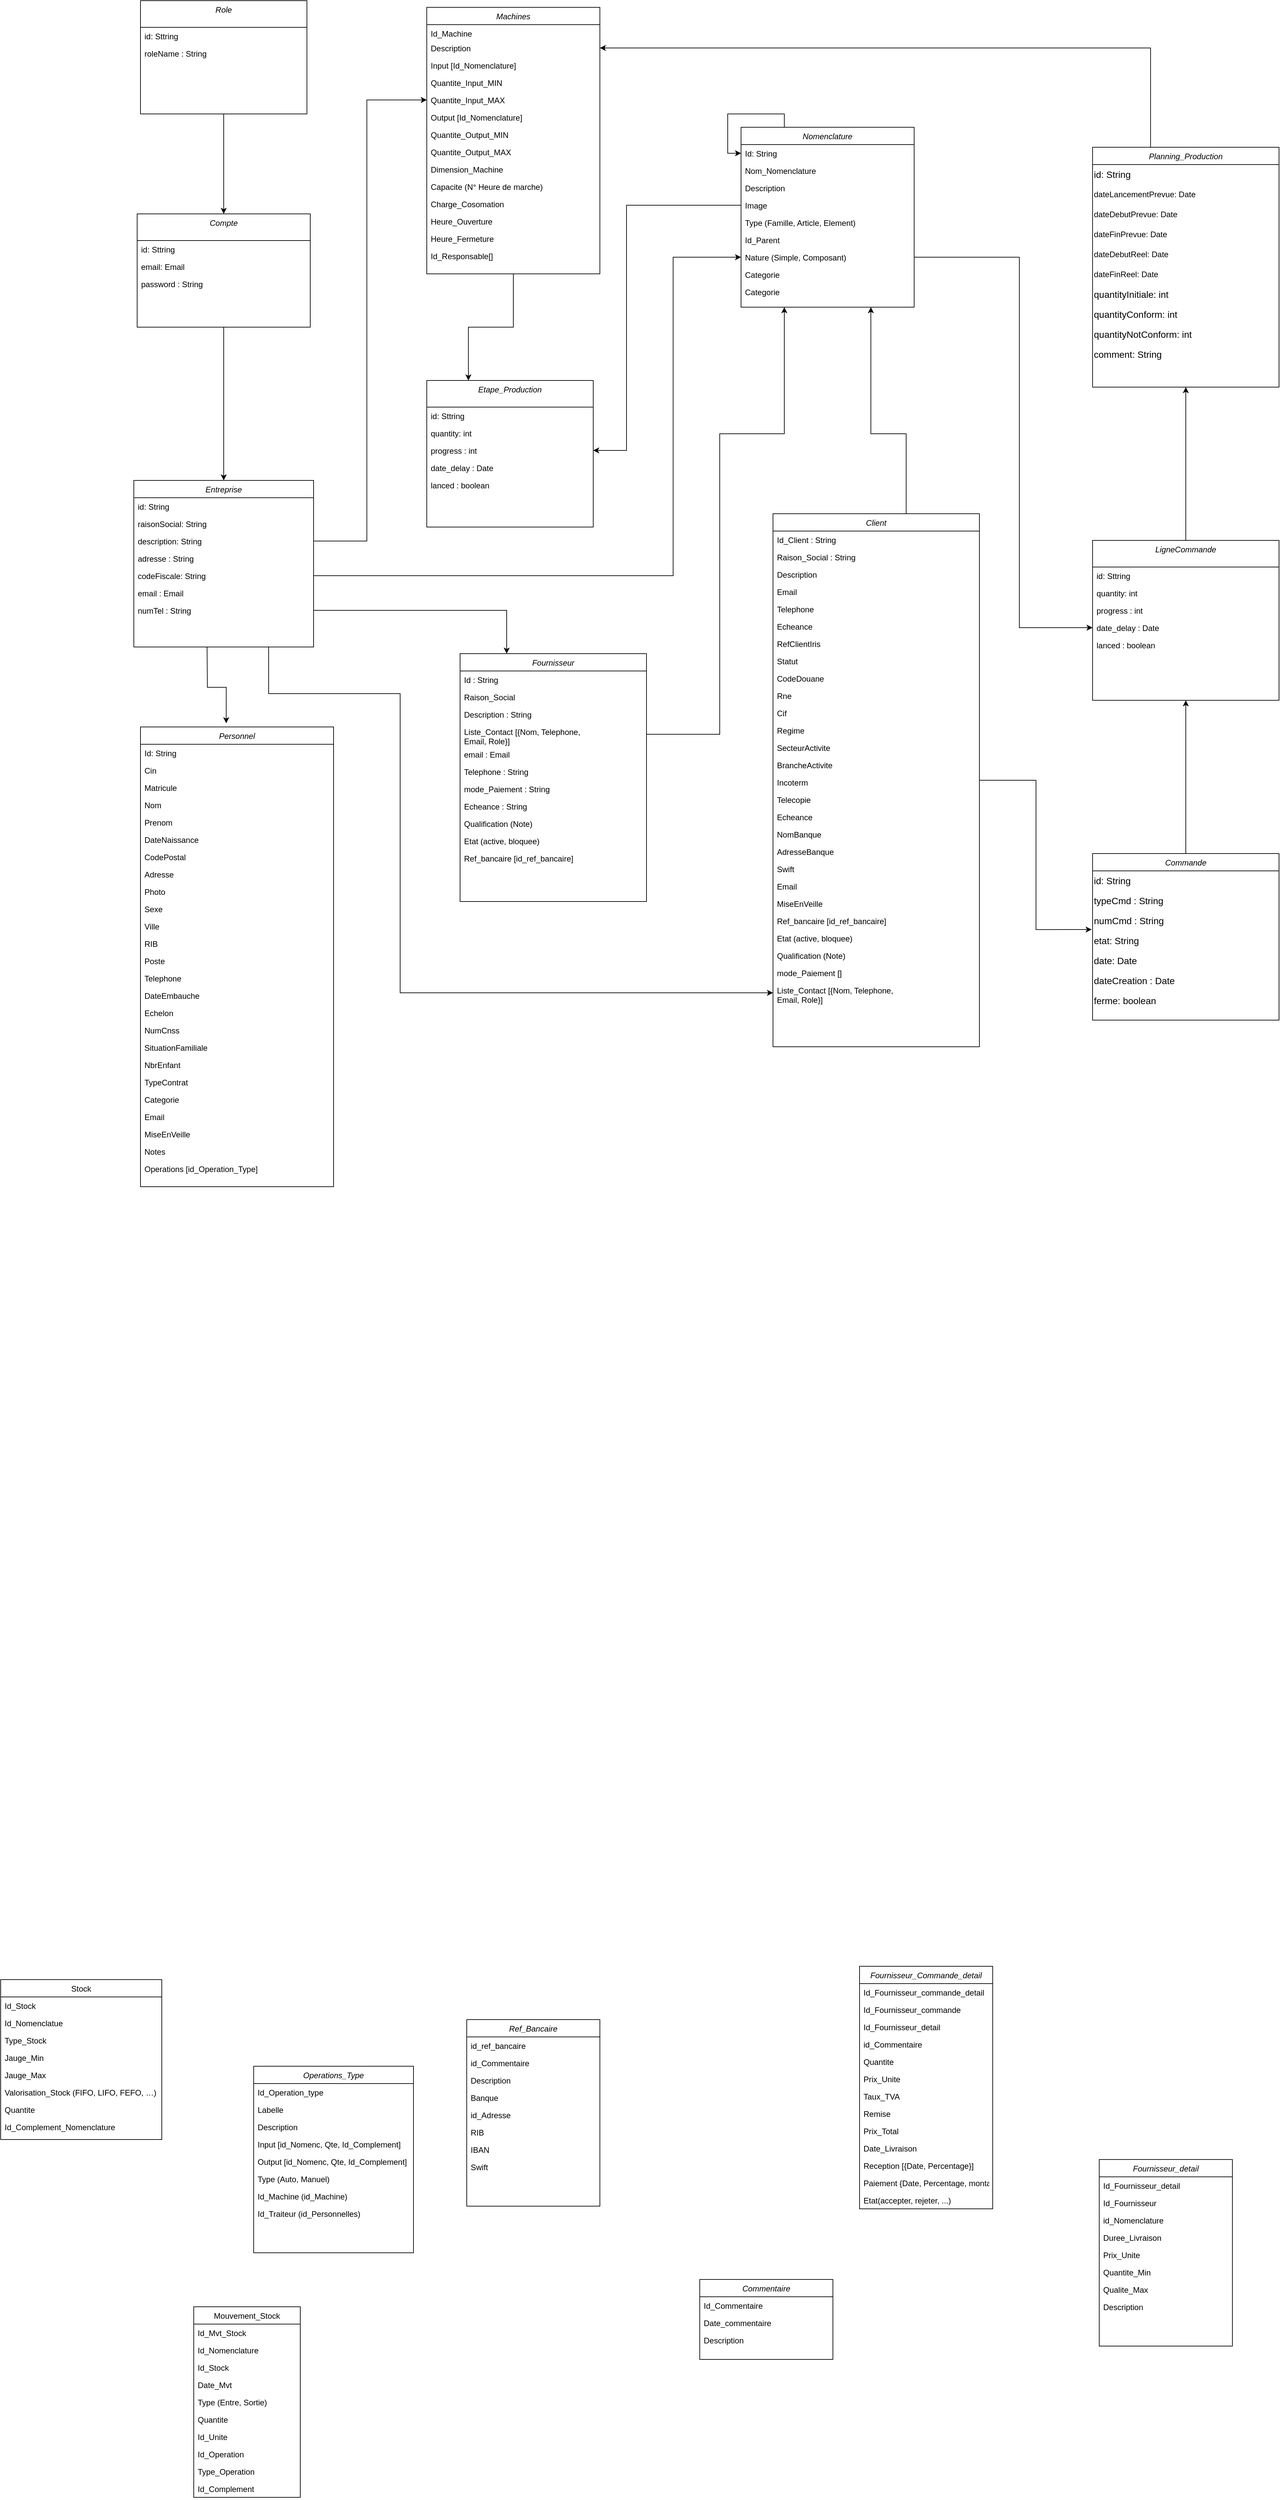 <mxfile version="21.0.10" type="gitlab">
  <diagram id="g01NLCqHEprD3KbTjqgc" name="Page-1">
    <mxGraphModel dx="5950" dy="473" grid="1" gridSize="10" guides="1" tooltips="1" connect="1" arrows="1" fold="1" page="1" pageScale="1" pageWidth="1920" pageHeight="1200" math="0" shadow="0">
      <root>
        <mxCell id="0" />
        <mxCell id="1" parent="0" />
        <mxCell id="tU0drHEQ7bLHxVd_5YpB-10" value="Stock" style="swimlane;fontStyle=0;align=center;verticalAlign=top;childLayout=stackLayout;horizontal=1;startSize=26;horizontalStack=0;resizeParent=1;resizeLast=0;collapsible=1;marginBottom=0;rounded=0;shadow=0;strokeWidth=1;" parent="1" vertex="1">
          <mxGeometry x="-960" y="4360" width="242" height="240" as="geometry">
            <mxRectangle x="550" y="140" width="160" height="26" as="alternateBounds" />
          </mxGeometry>
        </mxCell>
        <mxCell id="tU0drHEQ7bLHxVd_5YpB-11" value="Id_Stock" style="text;align=left;verticalAlign=top;spacingLeft=4;spacingRight=4;overflow=hidden;rotatable=0;points=[[0,0.5],[1,0.5]];portConstraint=eastwest;" parent="tU0drHEQ7bLHxVd_5YpB-10" vertex="1">
          <mxGeometry y="26" width="242" height="26" as="geometry" />
        </mxCell>
        <mxCell id="tU0drHEQ7bLHxVd_5YpB-12" value="Id_Nomenclatue" style="text;align=left;verticalAlign=top;spacingLeft=4;spacingRight=4;overflow=hidden;rotatable=0;points=[[0,0.5],[1,0.5]];portConstraint=eastwest;rounded=0;shadow=0;html=0;" parent="tU0drHEQ7bLHxVd_5YpB-10" vertex="1">
          <mxGeometry y="52" width="242" height="26" as="geometry" />
        </mxCell>
        <mxCell id="tU0drHEQ7bLHxVd_5YpB-13" value="Type_Stock" style="text;align=left;verticalAlign=top;spacingLeft=4;spacingRight=4;overflow=hidden;rotatable=0;points=[[0,0.5],[1,0.5]];portConstraint=eastwest;rounded=0;shadow=0;html=0;" parent="tU0drHEQ7bLHxVd_5YpB-10" vertex="1">
          <mxGeometry y="78" width="242" height="26" as="geometry" />
        </mxCell>
        <mxCell id="tU0drHEQ7bLHxVd_5YpB-14" value="Jauge_Min" style="text;align=left;verticalAlign=top;spacingLeft=4;spacingRight=4;overflow=hidden;rotatable=0;points=[[0,0.5],[1,0.5]];portConstraint=eastwest;rounded=0;shadow=0;html=0;" parent="tU0drHEQ7bLHxVd_5YpB-10" vertex="1">
          <mxGeometry y="104" width="242" height="26" as="geometry" />
        </mxCell>
        <mxCell id="tU0drHEQ7bLHxVd_5YpB-15" value="Jauge_Max" style="text;align=left;verticalAlign=top;spacingLeft=4;spacingRight=4;overflow=hidden;rotatable=0;points=[[0,0.5],[1,0.5]];portConstraint=eastwest;" parent="tU0drHEQ7bLHxVd_5YpB-10" vertex="1">
          <mxGeometry y="130" width="242" height="26" as="geometry" />
        </mxCell>
        <mxCell id="tU0drHEQ7bLHxVd_5YpB-16" value="Valorisation_Stock (FIFO, LIFO, FEFO, …)" style="text;align=left;verticalAlign=top;spacingLeft=4;spacingRight=4;overflow=hidden;rotatable=0;points=[[0,0.5],[1,0.5]];portConstraint=eastwest;" parent="tU0drHEQ7bLHxVd_5YpB-10" vertex="1">
          <mxGeometry y="156" width="242" height="26" as="geometry" />
        </mxCell>
        <mxCell id="tU0drHEQ7bLHxVd_5YpB-17" value="Quantite" style="text;align=left;verticalAlign=top;spacingLeft=4;spacingRight=4;overflow=hidden;rotatable=0;points=[[0,0.5],[1,0.5]];portConstraint=eastwest;rounded=0;shadow=0;html=0;" parent="tU0drHEQ7bLHxVd_5YpB-10" vertex="1">
          <mxGeometry y="182" width="242" height="26" as="geometry" />
        </mxCell>
        <mxCell id="tU0drHEQ7bLHxVd_5YpB-18" value="Id_Complement_Nomenclature" style="text;align=left;verticalAlign=top;spacingLeft=4;spacingRight=4;overflow=hidden;rotatable=0;points=[[0,0.5],[1,0.5]];portConstraint=eastwest;rounded=0;shadow=0;html=0;" parent="tU0drHEQ7bLHxVd_5YpB-10" vertex="1">
          <mxGeometry y="208" width="242" height="26" as="geometry" />
        </mxCell>
        <mxCell id="tU0drHEQ7bLHxVd_5YpB-19" value="Mouvement_Stock" style="swimlane;fontStyle=0;align=center;verticalAlign=top;childLayout=stackLayout;horizontal=1;startSize=26;horizontalStack=0;resizeParent=1;resizeLast=0;collapsible=1;marginBottom=0;rounded=0;shadow=0;strokeWidth=1;" parent="1" vertex="1">
          <mxGeometry x="-670" y="4851" width="160" height="286" as="geometry">
            <mxRectangle x="550" y="140" width="160" height="26" as="alternateBounds" />
          </mxGeometry>
        </mxCell>
        <mxCell id="tU0drHEQ7bLHxVd_5YpB-20" value="Id_Mvt_Stock" style="text;align=left;verticalAlign=top;spacingLeft=4;spacingRight=4;overflow=hidden;rotatable=0;points=[[0,0.5],[1,0.5]];portConstraint=eastwest;" parent="tU0drHEQ7bLHxVd_5YpB-19" vertex="1">
          <mxGeometry y="26" width="160" height="26" as="geometry" />
        </mxCell>
        <mxCell id="tU0drHEQ7bLHxVd_5YpB-21" value="Id_Nomenclature" style="text;align=left;verticalAlign=top;spacingLeft=4;spacingRight=4;overflow=hidden;rotatable=0;points=[[0,0.5],[1,0.5]];portConstraint=eastwest;rounded=0;shadow=0;html=0;" parent="tU0drHEQ7bLHxVd_5YpB-19" vertex="1">
          <mxGeometry y="52" width="160" height="26" as="geometry" />
        </mxCell>
        <mxCell id="tU0drHEQ7bLHxVd_5YpB-22" value="Id_Stock" style="text;align=left;verticalAlign=top;spacingLeft=4;spacingRight=4;overflow=hidden;rotatable=0;points=[[0,0.5],[1,0.5]];portConstraint=eastwest;" parent="tU0drHEQ7bLHxVd_5YpB-19" vertex="1">
          <mxGeometry y="78" width="160" height="26" as="geometry" />
        </mxCell>
        <mxCell id="tU0drHEQ7bLHxVd_5YpB-23" value="Date_Mvt" style="text;align=left;verticalAlign=top;spacingLeft=4;spacingRight=4;overflow=hidden;rotatable=0;points=[[0,0.5],[1,0.5]];portConstraint=eastwest;rounded=0;shadow=0;html=0;" parent="tU0drHEQ7bLHxVd_5YpB-19" vertex="1">
          <mxGeometry y="104" width="160" height="26" as="geometry" />
        </mxCell>
        <mxCell id="tU0drHEQ7bLHxVd_5YpB-24" value="Type (Entre, Sortie)" style="text;align=left;verticalAlign=top;spacingLeft=4;spacingRight=4;overflow=hidden;rotatable=0;points=[[0,0.5],[1,0.5]];portConstraint=eastwest;rounded=0;shadow=0;html=0;" parent="tU0drHEQ7bLHxVd_5YpB-19" vertex="1">
          <mxGeometry y="130" width="160" height="26" as="geometry" />
        </mxCell>
        <mxCell id="tU0drHEQ7bLHxVd_5YpB-25" value="Quantite" style="text;align=left;verticalAlign=top;spacingLeft=4;spacingRight=4;overflow=hidden;rotatable=0;points=[[0,0.5],[1,0.5]];portConstraint=eastwest;rounded=0;shadow=0;html=0;" parent="tU0drHEQ7bLHxVd_5YpB-19" vertex="1">
          <mxGeometry y="156" width="160" height="26" as="geometry" />
        </mxCell>
        <mxCell id="tU0drHEQ7bLHxVd_5YpB-26" value="Id_Unite" style="text;align=left;verticalAlign=top;spacingLeft=4;spacingRight=4;overflow=hidden;rotatable=0;points=[[0,0.5],[1,0.5]];portConstraint=eastwest;rounded=0;shadow=0;html=0;" parent="tU0drHEQ7bLHxVd_5YpB-19" vertex="1">
          <mxGeometry y="182" width="160" height="26" as="geometry" />
        </mxCell>
        <mxCell id="tU0drHEQ7bLHxVd_5YpB-27" value="Id_Operation" style="text;align=left;verticalAlign=top;spacingLeft=4;spacingRight=4;overflow=hidden;rotatable=0;points=[[0,0.5],[1,0.5]];portConstraint=eastwest;" parent="tU0drHEQ7bLHxVd_5YpB-19" vertex="1">
          <mxGeometry y="208" width="160" height="26" as="geometry" />
        </mxCell>
        <mxCell id="tU0drHEQ7bLHxVd_5YpB-28" value="Type_Operation" style="text;align=left;verticalAlign=top;spacingLeft=4;spacingRight=4;overflow=hidden;rotatable=0;points=[[0,0.5],[1,0.5]];portConstraint=eastwest;" parent="tU0drHEQ7bLHxVd_5YpB-19" vertex="1">
          <mxGeometry y="234" width="160" height="26" as="geometry" />
        </mxCell>
        <mxCell id="tU0drHEQ7bLHxVd_5YpB-29" value="Id_Complement" style="text;align=left;verticalAlign=top;spacingLeft=4;spacingRight=4;overflow=hidden;rotatable=0;points=[[0,0.5],[1,0.5]];portConstraint=eastwest;" parent="tU0drHEQ7bLHxVd_5YpB-19" vertex="1">
          <mxGeometry y="260" width="160" height="26" as="geometry" />
        </mxCell>
        <mxCell id="tU0drHEQ7bLHxVd_5YpB-60" value="Operations_Type" style="swimlane;fontStyle=2;align=center;verticalAlign=top;childLayout=stackLayout;horizontal=1;startSize=26;horizontalStack=0;resizeParent=1;resizeLast=0;collapsible=1;marginBottom=0;rounded=0;shadow=0;strokeWidth=1;" parent="1" vertex="1">
          <mxGeometry x="-580" y="4490" width="240" height="280" as="geometry">
            <mxRectangle x="230" y="140" width="160" height="26" as="alternateBounds" />
          </mxGeometry>
        </mxCell>
        <mxCell id="tU0drHEQ7bLHxVd_5YpB-61" value="Id_Operation_type&#xa;" style="text;align=left;verticalAlign=top;spacingLeft=4;spacingRight=4;overflow=hidden;rotatable=0;points=[[0,0.5],[1,0.5]];portConstraint=eastwest;rounded=0;shadow=0;html=0;" parent="tU0drHEQ7bLHxVd_5YpB-60" vertex="1">
          <mxGeometry y="26" width="240" height="26" as="geometry" />
        </mxCell>
        <mxCell id="tU0drHEQ7bLHxVd_5YpB-62" value="Labelle" style="text;align=left;verticalAlign=top;spacingLeft=4;spacingRight=4;overflow=hidden;rotatable=0;points=[[0,0.5],[1,0.5]];portConstraint=eastwest;" parent="tU0drHEQ7bLHxVd_5YpB-60" vertex="1">
          <mxGeometry y="52" width="240" height="26" as="geometry" />
        </mxCell>
        <mxCell id="tU0drHEQ7bLHxVd_5YpB-63" value="Description" style="text;align=left;verticalAlign=top;spacingLeft=4;spacingRight=4;overflow=hidden;rotatable=0;points=[[0,0.5],[1,0.5]];portConstraint=eastwest;" parent="tU0drHEQ7bLHxVd_5YpB-60" vertex="1">
          <mxGeometry y="78" width="240" height="26" as="geometry" />
        </mxCell>
        <mxCell id="tU0drHEQ7bLHxVd_5YpB-64" value="Input [id_Nomenc, Qte, Id_Complement]" style="text;align=left;verticalAlign=top;spacingLeft=4;spacingRight=4;overflow=hidden;rotatable=0;points=[[0,0.5],[1,0.5]];portConstraint=eastwest;rounded=0;shadow=0;html=0;" parent="tU0drHEQ7bLHxVd_5YpB-60" vertex="1">
          <mxGeometry y="104" width="240" height="26" as="geometry" />
        </mxCell>
        <mxCell id="tU0drHEQ7bLHxVd_5YpB-65" value="Output [id_Nomenc, Qte, Id_Complement]" style="text;align=left;verticalAlign=top;spacingLeft=4;spacingRight=4;overflow=hidden;rotatable=0;points=[[0,0.5],[1,0.5]];portConstraint=eastwest;rounded=0;shadow=0;html=0;" parent="tU0drHEQ7bLHxVd_5YpB-60" vertex="1">
          <mxGeometry y="130" width="240" height="26" as="geometry" />
        </mxCell>
        <mxCell id="tU0drHEQ7bLHxVd_5YpB-66" value="Type (Auto, Manuel)" style="text;align=left;verticalAlign=top;spacingLeft=4;spacingRight=4;overflow=hidden;rotatable=0;points=[[0,0.5],[1,0.5]];portConstraint=eastwest;rounded=0;shadow=0;html=0;" parent="tU0drHEQ7bLHxVd_5YpB-60" vertex="1">
          <mxGeometry y="156" width="240" height="26" as="geometry" />
        </mxCell>
        <mxCell id="tU0drHEQ7bLHxVd_5YpB-67" value="Id_Machine (id_Machine)" style="text;align=left;verticalAlign=top;spacingLeft=4;spacingRight=4;overflow=hidden;rotatable=0;points=[[0,0.5],[1,0.5]];portConstraint=eastwest;rounded=0;shadow=0;html=0;" parent="tU0drHEQ7bLHxVd_5YpB-60" vertex="1">
          <mxGeometry y="182" width="240" height="26" as="geometry" />
        </mxCell>
        <mxCell id="tU0drHEQ7bLHxVd_5YpB-68" value="Id_Traiteur (id_Personnelles)" style="text;align=left;verticalAlign=top;spacingLeft=4;spacingRight=4;overflow=hidden;rotatable=0;points=[[0,0.5],[1,0.5]];portConstraint=eastwest;rounded=0;shadow=0;html=0;" parent="tU0drHEQ7bLHxVd_5YpB-60" vertex="1">
          <mxGeometry y="208" width="240" height="26" as="geometry" />
        </mxCell>
        <mxCell id="tU0drHEQ7bLHxVd_5YpB-89" value="Commentaire" style="swimlane;fontStyle=2;align=center;verticalAlign=top;childLayout=stackLayout;horizontal=1;startSize=26;horizontalStack=0;resizeParent=1;resizeLast=0;collapsible=1;marginBottom=0;rounded=0;shadow=0;strokeWidth=1;" parent="1" vertex="1">
          <mxGeometry x="90" y="4810" width="200" height="120" as="geometry">
            <mxRectangle x="230" y="140" width="160" height="26" as="alternateBounds" />
          </mxGeometry>
        </mxCell>
        <mxCell id="tU0drHEQ7bLHxVd_5YpB-90" value="Id_Commentaire" style="text;align=left;verticalAlign=top;spacingLeft=4;spacingRight=4;overflow=hidden;rotatable=0;points=[[0,0.5],[1,0.5]];portConstraint=eastwest;rounded=0;shadow=0;html=0;" parent="tU0drHEQ7bLHxVd_5YpB-89" vertex="1">
          <mxGeometry y="26" width="200" height="26" as="geometry" />
        </mxCell>
        <mxCell id="tU0drHEQ7bLHxVd_5YpB-91" value="Date_commentaire" style="text;align=left;verticalAlign=top;spacingLeft=4;spacingRight=4;overflow=hidden;rotatable=0;points=[[0,0.5],[1,0.5]];portConstraint=eastwest;rounded=0;shadow=0;html=0;" parent="tU0drHEQ7bLHxVd_5YpB-89" vertex="1">
          <mxGeometry y="52" width="200" height="26" as="geometry" />
        </mxCell>
        <mxCell id="tU0drHEQ7bLHxVd_5YpB-92" value="Description" style="text;align=left;verticalAlign=top;spacingLeft=4;spacingRight=4;overflow=hidden;rotatable=0;points=[[0,0.5],[1,0.5]];portConstraint=eastwest;" parent="tU0drHEQ7bLHxVd_5YpB-89" vertex="1">
          <mxGeometry y="78" width="200" height="26" as="geometry" />
        </mxCell>
        <mxCell id="tU0drHEQ7bLHxVd_5YpB-93" value="Fournisseur_detail" style="swimlane;fontStyle=2;align=center;verticalAlign=top;childLayout=stackLayout;horizontal=1;startSize=26;horizontalStack=0;resizeParent=1;resizeLast=0;collapsible=1;marginBottom=0;rounded=0;shadow=0;strokeWidth=1;" parent="1" vertex="1">
          <mxGeometry x="690" y="4630" width="200" height="280" as="geometry">
            <mxRectangle x="230" y="140" width="160" height="26" as="alternateBounds" />
          </mxGeometry>
        </mxCell>
        <mxCell id="tU0drHEQ7bLHxVd_5YpB-94" value="Id_Fournisseur_detail" style="text;align=left;verticalAlign=top;spacingLeft=4;spacingRight=4;overflow=hidden;rotatable=0;points=[[0,0.5],[1,0.5]];portConstraint=eastwest;rounded=0;shadow=0;html=0;" parent="tU0drHEQ7bLHxVd_5YpB-93" vertex="1">
          <mxGeometry y="26" width="200" height="26" as="geometry" />
        </mxCell>
        <mxCell id="tU0drHEQ7bLHxVd_5YpB-95" value="Id_Fournisseur" style="text;align=left;verticalAlign=top;spacingLeft=4;spacingRight=4;overflow=hidden;rotatable=0;points=[[0,0.5],[1,0.5]];portConstraint=eastwest;rounded=0;shadow=0;html=0;" parent="tU0drHEQ7bLHxVd_5YpB-93" vertex="1">
          <mxGeometry y="52" width="200" height="26" as="geometry" />
        </mxCell>
        <mxCell id="tU0drHEQ7bLHxVd_5YpB-96" value="id_Nomenclature" style="text;align=left;verticalAlign=top;spacingLeft=4;spacingRight=4;overflow=hidden;rotatable=0;points=[[0,0.5],[1,0.5]];portConstraint=eastwest;rounded=0;shadow=0;html=0;" parent="tU0drHEQ7bLHxVd_5YpB-93" vertex="1">
          <mxGeometry y="78" width="200" height="26" as="geometry" />
        </mxCell>
        <mxCell id="tU0drHEQ7bLHxVd_5YpB-97" value="Duree_Livraison" style="text;align=left;verticalAlign=top;spacingLeft=4;spacingRight=4;overflow=hidden;rotatable=0;points=[[0,0.5],[1,0.5]];portConstraint=eastwest;" parent="tU0drHEQ7bLHxVd_5YpB-93" vertex="1">
          <mxGeometry y="104" width="200" height="26" as="geometry" />
        </mxCell>
        <mxCell id="tU0drHEQ7bLHxVd_5YpB-98" value="Prix_Unite" style="text;align=left;verticalAlign=top;spacingLeft=4;spacingRight=4;overflow=hidden;rotatable=0;points=[[0,0.5],[1,0.5]];portConstraint=eastwest;rounded=0;shadow=0;html=0;" parent="tU0drHEQ7bLHxVd_5YpB-93" vertex="1">
          <mxGeometry y="130" width="200" height="26" as="geometry" />
        </mxCell>
        <mxCell id="tU0drHEQ7bLHxVd_5YpB-99" value="Quantite_Min" style="text;align=left;verticalAlign=top;spacingLeft=4;spacingRight=4;overflow=hidden;rotatable=0;points=[[0,0.5],[1,0.5]];portConstraint=eastwest;rounded=0;shadow=0;html=0;" parent="tU0drHEQ7bLHxVd_5YpB-93" vertex="1">
          <mxGeometry y="156" width="200" height="26" as="geometry" />
        </mxCell>
        <mxCell id="tU0drHEQ7bLHxVd_5YpB-100" value="Qualite_Max" style="text;align=left;verticalAlign=top;spacingLeft=4;spacingRight=4;overflow=hidden;rotatable=0;points=[[0,0.5],[1,0.5]];portConstraint=eastwest;rounded=0;shadow=0;html=0;" parent="tU0drHEQ7bLHxVd_5YpB-93" vertex="1">
          <mxGeometry y="182" width="200" height="26" as="geometry" />
        </mxCell>
        <mxCell id="tU0drHEQ7bLHxVd_5YpB-101" value="Description" style="text;align=left;verticalAlign=top;spacingLeft=4;spacingRight=4;overflow=hidden;rotatable=0;points=[[0,0.5],[1,0.5]];portConstraint=eastwest;rounded=0;shadow=0;html=0;" parent="tU0drHEQ7bLHxVd_5YpB-93" vertex="1">
          <mxGeometry y="208" width="200" height="26" as="geometry" />
        </mxCell>
        <mxCell id="tU0drHEQ7bLHxVd_5YpB-114" value="Fournisseur_Commande_detail" style="swimlane;fontStyle=2;align=center;verticalAlign=top;childLayout=stackLayout;horizontal=1;startSize=26;horizontalStack=0;resizeParent=1;resizeLast=0;collapsible=1;marginBottom=0;rounded=0;shadow=0;strokeWidth=1;" parent="1" vertex="1">
          <mxGeometry x="330" y="4340" width="200" height="364" as="geometry">
            <mxRectangle x="230" y="140" width="160" height="26" as="alternateBounds" />
          </mxGeometry>
        </mxCell>
        <mxCell id="tU0drHEQ7bLHxVd_5YpB-115" value="Id_Fournisseur_commande_detail" style="text;align=left;verticalAlign=top;spacingLeft=4;spacingRight=4;overflow=hidden;rotatable=0;points=[[0,0.5],[1,0.5]];portConstraint=eastwest;rounded=0;shadow=0;html=0;" parent="tU0drHEQ7bLHxVd_5YpB-114" vertex="1">
          <mxGeometry y="26" width="200" height="26" as="geometry" />
        </mxCell>
        <mxCell id="tU0drHEQ7bLHxVd_5YpB-116" value="Id_Fournisseur_commande" style="text;align=left;verticalAlign=top;spacingLeft=4;spacingRight=4;overflow=hidden;rotatable=0;points=[[0,0.5],[1,0.5]];portConstraint=eastwest;rounded=0;shadow=0;html=0;" parent="tU0drHEQ7bLHxVd_5YpB-114" vertex="1">
          <mxGeometry y="52" width="200" height="26" as="geometry" />
        </mxCell>
        <mxCell id="tU0drHEQ7bLHxVd_5YpB-117" value="Id_Fournisseur_detail" style="text;align=left;verticalAlign=top;spacingLeft=4;spacingRight=4;overflow=hidden;rotatable=0;points=[[0,0.5],[1,0.5]];portConstraint=eastwest;rounded=0;shadow=0;html=0;" parent="tU0drHEQ7bLHxVd_5YpB-114" vertex="1">
          <mxGeometry y="78" width="200" height="26" as="geometry" />
        </mxCell>
        <mxCell id="tU0drHEQ7bLHxVd_5YpB-118" value="id_Commentaire" style="text;align=left;verticalAlign=top;spacingLeft=4;spacingRight=4;overflow=hidden;rotatable=0;points=[[0,0.5],[1,0.5]];portConstraint=eastwest;rounded=0;shadow=0;html=0;" parent="tU0drHEQ7bLHxVd_5YpB-114" vertex="1">
          <mxGeometry y="104" width="200" height="26" as="geometry" />
        </mxCell>
        <mxCell id="tU0drHEQ7bLHxVd_5YpB-119" value="Quantite" style="text;align=left;verticalAlign=top;spacingLeft=4;spacingRight=4;overflow=hidden;rotatable=0;points=[[0,0.5],[1,0.5]];portConstraint=eastwest;rounded=0;shadow=0;html=0;" parent="tU0drHEQ7bLHxVd_5YpB-114" vertex="1">
          <mxGeometry y="130" width="200" height="26" as="geometry" />
        </mxCell>
        <mxCell id="tU0drHEQ7bLHxVd_5YpB-120" value="Prix_Unite" style="text;align=left;verticalAlign=top;spacingLeft=4;spacingRight=4;overflow=hidden;rotatable=0;points=[[0,0.5],[1,0.5]];portConstraint=eastwest;rounded=0;shadow=0;html=0;" parent="tU0drHEQ7bLHxVd_5YpB-114" vertex="1">
          <mxGeometry y="156" width="200" height="26" as="geometry" />
        </mxCell>
        <mxCell id="tU0drHEQ7bLHxVd_5YpB-121" value="Taux_TVA" style="text;align=left;verticalAlign=top;spacingLeft=4;spacingRight=4;overflow=hidden;rotatable=0;points=[[0,0.5],[1,0.5]];portConstraint=eastwest;rounded=0;shadow=0;html=0;" parent="tU0drHEQ7bLHxVd_5YpB-114" vertex="1">
          <mxGeometry y="182" width="200" height="26" as="geometry" />
        </mxCell>
        <mxCell id="tU0drHEQ7bLHxVd_5YpB-122" value="Remise" style="text;align=left;verticalAlign=top;spacingLeft=4;spacingRight=4;overflow=hidden;rotatable=0;points=[[0,0.5],[1,0.5]];portConstraint=eastwest;rounded=0;shadow=0;html=0;" parent="tU0drHEQ7bLHxVd_5YpB-114" vertex="1">
          <mxGeometry y="208" width="200" height="26" as="geometry" />
        </mxCell>
        <mxCell id="tU0drHEQ7bLHxVd_5YpB-123" value="Prix_Total" style="text;align=left;verticalAlign=top;spacingLeft=4;spacingRight=4;overflow=hidden;rotatable=0;points=[[0,0.5],[1,0.5]];portConstraint=eastwest;rounded=0;shadow=0;html=0;" parent="tU0drHEQ7bLHxVd_5YpB-114" vertex="1">
          <mxGeometry y="234" width="200" height="26" as="geometry" />
        </mxCell>
        <mxCell id="tU0drHEQ7bLHxVd_5YpB-124" value="Date_Livraison" style="text;align=left;verticalAlign=top;spacingLeft=4;spacingRight=4;overflow=hidden;rotatable=0;points=[[0,0.5],[1,0.5]];portConstraint=eastwest;rounded=0;shadow=0;html=0;" parent="tU0drHEQ7bLHxVd_5YpB-114" vertex="1">
          <mxGeometry y="260" width="200" height="26" as="geometry" />
        </mxCell>
        <mxCell id="tU0drHEQ7bLHxVd_5YpB-125" value="Reception [{Date, Percentage}]" style="text;align=left;verticalAlign=top;spacingLeft=4;spacingRight=4;overflow=hidden;rotatable=0;points=[[0,0.5],[1,0.5]];portConstraint=eastwest;rounded=0;shadow=0;html=0;" parent="tU0drHEQ7bLHxVd_5YpB-114" vertex="1">
          <mxGeometry y="286" width="200" height="26" as="geometry" />
        </mxCell>
        <mxCell id="tU0drHEQ7bLHxVd_5YpB-126" value="Paiement {Date, Percentage, montant, devise}" style="text;align=left;verticalAlign=top;spacingLeft=4;spacingRight=4;overflow=hidden;rotatable=0;points=[[0,0.5],[1,0.5]];portConstraint=eastwest;rounded=0;shadow=0;html=0;" parent="tU0drHEQ7bLHxVd_5YpB-114" vertex="1">
          <mxGeometry y="312" width="200" height="26" as="geometry" />
        </mxCell>
        <mxCell id="tU0drHEQ7bLHxVd_5YpB-127" value="Etat(accepter, rejeter, ...)" style="text;align=left;verticalAlign=top;spacingLeft=4;spacingRight=4;overflow=hidden;rotatable=0;points=[[0,0.5],[1,0.5]];portConstraint=eastwest;rounded=0;shadow=0;html=0;" parent="tU0drHEQ7bLHxVd_5YpB-114" vertex="1">
          <mxGeometry y="338" width="200" height="26" as="geometry" />
        </mxCell>
        <mxCell id="tU0drHEQ7bLHxVd_5YpB-142" value="Ref_Bancaire" style="swimlane;fontStyle=2;align=center;verticalAlign=top;childLayout=stackLayout;horizontal=1;startSize=26;horizontalStack=0;resizeParent=1;resizeLast=0;collapsible=1;marginBottom=0;rounded=0;shadow=0;strokeWidth=1;" parent="1" vertex="1">
          <mxGeometry x="-260" y="4420" width="200" height="280" as="geometry">
            <mxRectangle x="230" y="140" width="160" height="26" as="alternateBounds" />
          </mxGeometry>
        </mxCell>
        <mxCell id="tU0drHEQ7bLHxVd_5YpB-143" value="id_ref_bancaire" style="text;align=left;verticalAlign=top;spacingLeft=4;spacingRight=4;overflow=hidden;rotatable=0;points=[[0,0.5],[1,0.5]];portConstraint=eastwest;rounded=0;shadow=0;html=0;" parent="tU0drHEQ7bLHxVd_5YpB-142" vertex="1">
          <mxGeometry y="26" width="200" height="26" as="geometry" />
        </mxCell>
        <mxCell id="tU0drHEQ7bLHxVd_5YpB-144" value="id_Commentaire" style="text;align=left;verticalAlign=top;spacingLeft=4;spacingRight=4;overflow=hidden;rotatable=0;points=[[0,0.5],[1,0.5]];portConstraint=eastwest;rounded=0;shadow=0;html=0;" parent="tU0drHEQ7bLHxVd_5YpB-142" vertex="1">
          <mxGeometry y="52" width="200" height="26" as="geometry" />
        </mxCell>
        <mxCell id="tU0drHEQ7bLHxVd_5YpB-145" value="Description" style="text;align=left;verticalAlign=top;spacingLeft=4;spacingRight=4;overflow=hidden;rotatable=0;points=[[0,0.5],[1,0.5]];portConstraint=eastwest;rounded=0;shadow=0;html=0;" parent="tU0drHEQ7bLHxVd_5YpB-142" vertex="1">
          <mxGeometry y="78" width="200" height="26" as="geometry" />
        </mxCell>
        <mxCell id="tU0drHEQ7bLHxVd_5YpB-146" value="Banque" style="text;align=left;verticalAlign=top;spacingLeft=4;spacingRight=4;overflow=hidden;rotatable=0;points=[[0,0.5],[1,0.5]];portConstraint=eastwest;rounded=0;shadow=0;html=0;" parent="tU0drHEQ7bLHxVd_5YpB-142" vertex="1">
          <mxGeometry y="104" width="200" height="26" as="geometry" />
        </mxCell>
        <mxCell id="tU0drHEQ7bLHxVd_5YpB-147" value="id_Adresse" style="text;align=left;verticalAlign=top;spacingLeft=4;spacingRight=4;overflow=hidden;rotatable=0;points=[[0,0.5],[1,0.5]];portConstraint=eastwest;rounded=0;shadow=0;html=0;" parent="tU0drHEQ7bLHxVd_5YpB-142" vertex="1">
          <mxGeometry y="130" width="200" height="26" as="geometry" />
        </mxCell>
        <mxCell id="tU0drHEQ7bLHxVd_5YpB-148" value="RIB" style="text;align=left;verticalAlign=top;spacingLeft=4;spacingRight=4;overflow=hidden;rotatable=0;points=[[0,0.5],[1,0.5]];portConstraint=eastwest;" parent="tU0drHEQ7bLHxVd_5YpB-142" vertex="1">
          <mxGeometry y="156" width="200" height="26" as="geometry" />
        </mxCell>
        <mxCell id="tU0drHEQ7bLHxVd_5YpB-149" value="IBAN" style="text;align=left;verticalAlign=top;spacingLeft=4;spacingRight=4;overflow=hidden;rotatable=0;points=[[0,0.5],[1,0.5]];portConstraint=eastwest;rounded=0;shadow=0;html=0;" parent="tU0drHEQ7bLHxVd_5YpB-142" vertex="1">
          <mxGeometry y="182" width="200" height="26" as="geometry" />
        </mxCell>
        <mxCell id="tU0drHEQ7bLHxVd_5YpB-150" value="Swift" style="text;align=left;verticalAlign=top;spacingLeft=4;spacingRight=4;overflow=hidden;rotatable=0;points=[[0,0.5],[1,0.5]];portConstraint=eastwest;rounded=0;shadow=0;html=0;" parent="tU0drHEQ7bLHxVd_5YpB-142" vertex="1">
          <mxGeometry y="208" width="200" height="26" as="geometry" />
        </mxCell>
        <mxCell id="VYXG0wJ9ai_l-gs9MwNu-178" style="edgeStyle=orthogonalEdgeStyle;rounded=0;orthogonalLoop=1;jettySize=auto;html=1;entryX=0;entryY=0.5;entryDx=0;entryDy=0;exitX=1;exitY=0.5;exitDx=0;exitDy=0;" edge="1" parent="1" source="VYXG0wJ9ai_l-gs9MwNu-186" target="VYXG0wJ9ai_l-gs9MwNu-195">
          <mxGeometry relative="1" as="geometry">
            <Array as="points">
              <mxPoint x="570" y="1775" />
              <mxPoint x="570" y="2331" />
            </Array>
          </mxGeometry>
        </mxCell>
        <mxCell id="VYXG0wJ9ai_l-gs9MwNu-179" value="Nomenclature" style="swimlane;fontStyle=2;align=center;verticalAlign=top;childLayout=stackLayout;horizontal=1;startSize=26;horizontalStack=0;resizeParent=1;resizeLast=0;collapsible=1;marginBottom=0;rounded=0;shadow=0;strokeWidth=1;" vertex="1" parent="1">
          <mxGeometry x="152" y="1580" width="260" height="270" as="geometry">
            <mxRectangle x="230" y="140" width="160" height="26" as="alternateBounds" />
          </mxGeometry>
        </mxCell>
        <mxCell id="VYXG0wJ9ai_l-gs9MwNu-180" value="Id: String" style="text;align=left;verticalAlign=top;spacingLeft=4;spacingRight=4;overflow=hidden;rotatable=0;points=[[0,0.5],[1,0.5]];portConstraint=eastwest;" vertex="1" parent="VYXG0wJ9ai_l-gs9MwNu-179">
          <mxGeometry y="26" width="260" height="26" as="geometry" />
        </mxCell>
        <mxCell id="VYXG0wJ9ai_l-gs9MwNu-181" value="Nom_Nomenclature" style="text;align=left;verticalAlign=top;spacingLeft=4;spacingRight=4;overflow=hidden;rotatable=0;points=[[0,0.5],[1,0.5]];portConstraint=eastwest;rounded=0;shadow=0;html=0;" vertex="1" parent="VYXG0wJ9ai_l-gs9MwNu-179">
          <mxGeometry y="52" width="260" height="26" as="geometry" />
        </mxCell>
        <mxCell id="VYXG0wJ9ai_l-gs9MwNu-182" value="Description" style="text;align=left;verticalAlign=top;spacingLeft=4;spacingRight=4;overflow=hidden;rotatable=0;points=[[0,0.5],[1,0.5]];portConstraint=eastwest;rounded=0;shadow=0;html=0;" vertex="1" parent="VYXG0wJ9ai_l-gs9MwNu-179">
          <mxGeometry y="78" width="260" height="26" as="geometry" />
        </mxCell>
        <mxCell id="VYXG0wJ9ai_l-gs9MwNu-183" value="Image" style="text;align=left;verticalAlign=top;spacingLeft=4;spacingRight=4;overflow=hidden;rotatable=0;points=[[0,0.5],[1,0.5]];portConstraint=eastwest;rounded=0;shadow=0;html=0;" vertex="1" parent="VYXG0wJ9ai_l-gs9MwNu-179">
          <mxGeometry y="104" width="260" height="26" as="geometry" />
        </mxCell>
        <mxCell id="VYXG0wJ9ai_l-gs9MwNu-184" value="Type (Famille, Article, Element)" style="text;align=left;verticalAlign=top;spacingLeft=4;spacingRight=4;overflow=hidden;rotatable=0;points=[[0,0.5],[1,0.5]];portConstraint=eastwest;rounded=0;shadow=0;html=0;" vertex="1" parent="VYXG0wJ9ai_l-gs9MwNu-179">
          <mxGeometry y="130" width="260" height="26" as="geometry" />
        </mxCell>
        <mxCell id="VYXG0wJ9ai_l-gs9MwNu-185" value="Id_Parent" style="text;align=left;verticalAlign=top;spacingLeft=4;spacingRight=4;overflow=hidden;rotatable=0;points=[[0,0.5],[1,0.5]];portConstraint=eastwest;rounded=0;shadow=0;html=0;" vertex="1" parent="VYXG0wJ9ai_l-gs9MwNu-179">
          <mxGeometry y="156" width="260" height="26" as="geometry" />
        </mxCell>
        <mxCell id="VYXG0wJ9ai_l-gs9MwNu-186" value="Nature (Simple, Composant)" style="text;align=left;verticalAlign=top;spacingLeft=4;spacingRight=4;overflow=hidden;rotatable=0;points=[[0,0.5],[1,0.5]];portConstraint=eastwest;rounded=0;shadow=0;html=0;" vertex="1" parent="VYXG0wJ9ai_l-gs9MwNu-179">
          <mxGeometry y="182" width="260" height="26" as="geometry" />
        </mxCell>
        <mxCell id="VYXG0wJ9ai_l-gs9MwNu-187" value="Categorie" style="text;align=left;verticalAlign=top;spacingLeft=4;spacingRight=4;overflow=hidden;rotatable=0;points=[[0,0.5],[1,0.5]];portConstraint=eastwest;rounded=0;shadow=0;html=0;" vertex="1" parent="VYXG0wJ9ai_l-gs9MwNu-179">
          <mxGeometry y="208" width="260" height="26" as="geometry" />
        </mxCell>
        <mxCell id="VYXG0wJ9ai_l-gs9MwNu-188" value="Categorie" style="text;align=left;verticalAlign=top;spacingLeft=4;spacingRight=4;overflow=hidden;rotatable=0;points=[[0,0.5],[1,0.5]];portConstraint=eastwest;rounded=0;shadow=0;html=0;" vertex="1" parent="VYXG0wJ9ai_l-gs9MwNu-179">
          <mxGeometry y="234" width="260" height="26" as="geometry" />
        </mxCell>
        <mxCell id="VYXG0wJ9ai_l-gs9MwNu-189" style="edgeStyle=orthogonalEdgeStyle;rounded=0;orthogonalLoop=1;jettySize=auto;html=1;exitX=0.25;exitY=0;exitDx=0;exitDy=0;entryX=0;entryY=0.5;entryDx=0;entryDy=0;" edge="1" parent="VYXG0wJ9ai_l-gs9MwNu-179" source="VYXG0wJ9ai_l-gs9MwNu-179" target="VYXG0wJ9ai_l-gs9MwNu-180">
          <mxGeometry relative="1" as="geometry" />
        </mxCell>
        <mxCell id="VYXG0wJ9ai_l-gs9MwNu-190" style="edgeStyle=orthogonalEdgeStyle;rounded=0;orthogonalLoop=1;jettySize=auto;html=1;entryX=0.5;entryY=1;entryDx=0;entryDy=0;" edge="1" parent="1" source="VYXG0wJ9ai_l-gs9MwNu-191" target="VYXG0wJ9ai_l-gs9MwNu-300">
          <mxGeometry relative="1" as="geometry" />
        </mxCell>
        <mxCell id="VYXG0wJ9ai_l-gs9MwNu-191" value="LigneCommande" style="swimlane;fontStyle=2;align=center;verticalAlign=top;childLayout=stackLayout;horizontal=1;startSize=40;horizontalStack=0;resizeParent=1;resizeLast=0;collapsible=1;marginBottom=0;rounded=0;shadow=0;strokeWidth=1;" vertex="1" parent="1">
          <mxGeometry x="680" y="2200" width="280" height="240" as="geometry">
            <mxRectangle x="230" y="140" width="160" height="26" as="alternateBounds" />
          </mxGeometry>
        </mxCell>
        <mxCell id="VYXG0wJ9ai_l-gs9MwNu-192" value="id: Sttring" style="text;align=left;verticalAlign=top;spacingLeft=4;spacingRight=4;overflow=hidden;rotatable=0;points=[[0,0.5],[1,0.5]];portConstraint=eastwest;rounded=0;shadow=0;html=0;" vertex="1" parent="VYXG0wJ9ai_l-gs9MwNu-191">
          <mxGeometry y="40" width="280" height="26" as="geometry" />
        </mxCell>
        <mxCell id="VYXG0wJ9ai_l-gs9MwNu-193" value="quantity: int" style="text;align=left;verticalAlign=top;spacingLeft=4;spacingRight=4;overflow=hidden;rotatable=0;points=[[0,0.5],[1,0.5]];portConstraint=eastwest;" vertex="1" parent="VYXG0wJ9ai_l-gs9MwNu-191">
          <mxGeometry y="66" width="280" height="26" as="geometry" />
        </mxCell>
        <mxCell id="VYXG0wJ9ai_l-gs9MwNu-194" value="progress : int&#xa;" style="text;align=left;verticalAlign=top;spacingLeft=4;spacingRight=4;overflow=hidden;rotatable=0;points=[[0,0.5],[1,0.5]];portConstraint=eastwest;rounded=0;shadow=0;html=0;" vertex="1" parent="VYXG0wJ9ai_l-gs9MwNu-191">
          <mxGeometry y="92" width="280" height="26" as="geometry" />
        </mxCell>
        <mxCell id="VYXG0wJ9ai_l-gs9MwNu-195" value="date_delay : Date" style="text;align=left;verticalAlign=top;spacingLeft=4;spacingRight=4;overflow=hidden;rotatable=0;points=[[0,0.5],[1,0.5]];portConstraint=eastwest;rounded=0;shadow=0;html=0;" vertex="1" parent="VYXG0wJ9ai_l-gs9MwNu-191">
          <mxGeometry y="118" width="280" height="26" as="geometry" />
        </mxCell>
        <mxCell id="VYXG0wJ9ai_l-gs9MwNu-196" value="lanced : boolean" style="text;align=left;verticalAlign=top;spacingLeft=4;spacingRight=4;overflow=hidden;rotatable=0;points=[[0,0.5],[1,0.5]];portConstraint=eastwest;rounded=0;shadow=0;html=0;" vertex="1" parent="VYXG0wJ9ai_l-gs9MwNu-191">
          <mxGeometry y="144" width="280" height="26" as="geometry" />
        </mxCell>
        <mxCell id="VYXG0wJ9ai_l-gs9MwNu-197" style="edgeStyle=orthogonalEdgeStyle;rounded=0;orthogonalLoop=1;jettySize=auto;html=1;entryX=0.25;entryY=0;entryDx=0;entryDy=0;" edge="1" parent="1" source="VYXG0wJ9ai_l-gs9MwNu-198" target="VYXG0wJ9ai_l-gs9MwNu-311">
          <mxGeometry relative="1" as="geometry" />
        </mxCell>
        <mxCell id="VYXG0wJ9ai_l-gs9MwNu-198" value="Machines" style="swimlane;fontStyle=2;align=center;verticalAlign=top;childLayout=stackLayout;horizontal=1;startSize=26;horizontalStack=0;resizeParent=1;resizeLast=0;collapsible=1;marginBottom=0;rounded=0;shadow=0;strokeWidth=1;" vertex="1" parent="1">
          <mxGeometry x="-320" y="1400" width="260" height="400" as="geometry">
            <mxRectangle x="230" y="140" width="160" height="26" as="alternateBounds" />
          </mxGeometry>
        </mxCell>
        <mxCell id="VYXG0wJ9ai_l-gs9MwNu-199" value="Id_Machine" style="text;align=left;verticalAlign=top;spacingLeft=4;spacingRight=4;overflow=hidden;rotatable=0;points=[[0,0.5],[1,0.5]];portConstraint=eastwest;rounded=0;shadow=0;html=0;" vertex="1" parent="VYXG0wJ9ai_l-gs9MwNu-198">
          <mxGeometry y="26" width="260" height="22" as="geometry" />
        </mxCell>
        <mxCell id="VYXG0wJ9ai_l-gs9MwNu-200" value="Description" style="text;align=left;verticalAlign=top;spacingLeft=4;spacingRight=4;overflow=hidden;rotatable=0;points=[[0,0.5],[1,0.5]];portConstraint=eastwest;" vertex="1" parent="VYXG0wJ9ai_l-gs9MwNu-198">
          <mxGeometry y="48" width="260" height="26" as="geometry" />
        </mxCell>
        <mxCell id="VYXG0wJ9ai_l-gs9MwNu-201" value="Input [Id_Nomenclature]" style="text;align=left;verticalAlign=top;spacingLeft=4;spacingRight=4;overflow=hidden;rotatable=0;points=[[0,0.5],[1,0.5]];portConstraint=eastwest;rounded=0;shadow=0;html=0;" vertex="1" parent="VYXG0wJ9ai_l-gs9MwNu-198">
          <mxGeometry y="74" width="260" height="26" as="geometry" />
        </mxCell>
        <mxCell id="VYXG0wJ9ai_l-gs9MwNu-202" value="Quantite_Input_MIN" style="text;align=left;verticalAlign=top;spacingLeft=4;spacingRight=4;overflow=hidden;rotatable=0;points=[[0,0.5],[1,0.5]];portConstraint=eastwest;rounded=0;shadow=0;html=0;" vertex="1" parent="VYXG0wJ9ai_l-gs9MwNu-198">
          <mxGeometry y="100" width="260" height="26" as="geometry" />
        </mxCell>
        <mxCell id="VYXG0wJ9ai_l-gs9MwNu-203" value="Quantite_Input_MAX" style="text;align=left;verticalAlign=top;spacingLeft=4;spacingRight=4;overflow=hidden;rotatable=0;points=[[0,0.5],[1,0.5]];portConstraint=eastwest;rounded=0;shadow=0;html=0;" vertex="1" parent="VYXG0wJ9ai_l-gs9MwNu-198">
          <mxGeometry y="126" width="260" height="26" as="geometry" />
        </mxCell>
        <mxCell id="VYXG0wJ9ai_l-gs9MwNu-204" value="Output [Id_Nomenclature]" style="text;align=left;verticalAlign=top;spacingLeft=4;spacingRight=4;overflow=hidden;rotatable=0;points=[[0,0.5],[1,0.5]];portConstraint=eastwest;rounded=0;shadow=0;html=0;" vertex="1" parent="VYXG0wJ9ai_l-gs9MwNu-198">
          <mxGeometry y="152" width="260" height="26" as="geometry" />
        </mxCell>
        <mxCell id="VYXG0wJ9ai_l-gs9MwNu-205" value="Quantite_Output_MIN" style="text;align=left;verticalAlign=top;spacingLeft=4;spacingRight=4;overflow=hidden;rotatable=0;points=[[0,0.5],[1,0.5]];portConstraint=eastwest;rounded=0;shadow=0;html=0;" vertex="1" parent="VYXG0wJ9ai_l-gs9MwNu-198">
          <mxGeometry y="178" width="260" height="26" as="geometry" />
        </mxCell>
        <mxCell id="VYXG0wJ9ai_l-gs9MwNu-206" value="Quantite_Output_MAX" style="text;align=left;verticalAlign=top;spacingLeft=4;spacingRight=4;overflow=hidden;rotatable=0;points=[[0,0.5],[1,0.5]];portConstraint=eastwest;rounded=0;shadow=0;html=0;" vertex="1" parent="VYXG0wJ9ai_l-gs9MwNu-198">
          <mxGeometry y="204" width="260" height="26" as="geometry" />
        </mxCell>
        <mxCell id="VYXG0wJ9ai_l-gs9MwNu-207" value="Dimension_Machine" style="text;align=left;verticalAlign=top;spacingLeft=4;spacingRight=4;overflow=hidden;rotatable=0;points=[[0,0.5],[1,0.5]];portConstraint=eastwest;rounded=0;shadow=0;html=0;" vertex="1" parent="VYXG0wJ9ai_l-gs9MwNu-198">
          <mxGeometry y="230" width="260" height="26" as="geometry" />
        </mxCell>
        <mxCell id="VYXG0wJ9ai_l-gs9MwNu-208" value="Capacite (N° Heure de marche)" style="text;align=left;verticalAlign=top;spacingLeft=4;spacingRight=4;overflow=hidden;rotatable=0;points=[[0,0.5],[1,0.5]];portConstraint=eastwest;rounded=0;shadow=0;html=0;" vertex="1" parent="VYXG0wJ9ai_l-gs9MwNu-198">
          <mxGeometry y="256" width="260" height="26" as="geometry" />
        </mxCell>
        <mxCell id="VYXG0wJ9ai_l-gs9MwNu-209" value="Charge_Cosomation" style="text;align=left;verticalAlign=top;spacingLeft=4;spacingRight=4;overflow=hidden;rotatable=0;points=[[0,0.5],[1,0.5]];portConstraint=eastwest;rounded=0;shadow=0;html=0;" vertex="1" parent="VYXG0wJ9ai_l-gs9MwNu-198">
          <mxGeometry y="282" width="260" height="26" as="geometry" />
        </mxCell>
        <mxCell id="VYXG0wJ9ai_l-gs9MwNu-210" value="Heure_Ouverture" style="text;align=left;verticalAlign=top;spacingLeft=4;spacingRight=4;overflow=hidden;rotatable=0;points=[[0,0.5],[1,0.5]];portConstraint=eastwest;rounded=0;shadow=0;html=0;" vertex="1" parent="VYXG0wJ9ai_l-gs9MwNu-198">
          <mxGeometry y="308" width="260" height="26" as="geometry" />
        </mxCell>
        <mxCell id="VYXG0wJ9ai_l-gs9MwNu-211" value="Heure_Fermeture" style="text;align=left;verticalAlign=top;spacingLeft=4;spacingRight=4;overflow=hidden;rotatable=0;points=[[0,0.5],[1,0.5]];portConstraint=eastwest;rounded=0;shadow=0;html=0;" vertex="1" parent="VYXG0wJ9ai_l-gs9MwNu-198">
          <mxGeometry y="334" width="260" height="26" as="geometry" />
        </mxCell>
        <mxCell id="VYXG0wJ9ai_l-gs9MwNu-212" value="Id_Responsable[]" style="text;align=left;verticalAlign=top;spacingLeft=4;spacingRight=4;overflow=hidden;rotatable=0;points=[[0,0.5],[1,0.5]];portConstraint=eastwest;rounded=0;shadow=0;html=0;" vertex="1" parent="VYXG0wJ9ai_l-gs9MwNu-198">
          <mxGeometry y="360" width="260" height="26" as="geometry" />
        </mxCell>
        <mxCell id="VYXG0wJ9ai_l-gs9MwNu-213" value="Personnel" style="swimlane;fontStyle=2;align=center;verticalAlign=top;childLayout=stackLayout;horizontal=1;startSize=26;horizontalStack=0;resizeParent=1;resizeLast=0;collapsible=1;marginBottom=0;rounded=0;shadow=0;strokeWidth=1;" vertex="1" parent="1">
          <mxGeometry x="-750" y="2480" width="290" height="690" as="geometry">
            <mxRectangle x="230" y="140" width="160" height="26" as="alternateBounds" />
          </mxGeometry>
        </mxCell>
        <mxCell id="VYXG0wJ9ai_l-gs9MwNu-214" value="Id: String" style="text;align=left;verticalAlign=top;spacingLeft=4;spacingRight=4;overflow=hidden;rotatable=0;points=[[0,0.5],[1,0.5]];portConstraint=eastwest;rounded=0;shadow=0;html=0;" vertex="1" parent="VYXG0wJ9ai_l-gs9MwNu-213">
          <mxGeometry y="26" width="290" height="26" as="geometry" />
        </mxCell>
        <mxCell id="VYXG0wJ9ai_l-gs9MwNu-215" value="Cin" style="text;align=left;verticalAlign=top;spacingLeft=4;spacingRight=4;overflow=hidden;rotatable=0;points=[[0,0.5],[1,0.5]];portConstraint=eastwest;rounded=0;shadow=0;html=0;" vertex="1" parent="VYXG0wJ9ai_l-gs9MwNu-213">
          <mxGeometry y="52" width="290" height="26" as="geometry" />
        </mxCell>
        <mxCell id="VYXG0wJ9ai_l-gs9MwNu-216" value="Matricule" style="text;align=left;verticalAlign=top;spacingLeft=4;spacingRight=4;overflow=hidden;rotatable=0;points=[[0,0.5],[1,0.5]];portConstraint=eastwest;rounded=0;shadow=0;html=0;" vertex="1" parent="VYXG0wJ9ai_l-gs9MwNu-213">
          <mxGeometry y="78" width="290" height="26" as="geometry" />
        </mxCell>
        <mxCell id="VYXG0wJ9ai_l-gs9MwNu-217" value="Nom" style="text;align=left;verticalAlign=top;spacingLeft=4;spacingRight=4;overflow=hidden;rotatable=0;points=[[0,0.5],[1,0.5]];portConstraint=eastwest;" vertex="1" parent="VYXG0wJ9ai_l-gs9MwNu-213">
          <mxGeometry y="104" width="290" height="26" as="geometry" />
        </mxCell>
        <mxCell id="VYXG0wJ9ai_l-gs9MwNu-218" value="Prenom" style="text;align=left;verticalAlign=top;spacingLeft=4;spacingRight=4;overflow=hidden;rotatable=0;points=[[0,0.5],[1,0.5]];portConstraint=eastwest;rounded=0;shadow=0;html=0;" vertex="1" parent="VYXG0wJ9ai_l-gs9MwNu-213">
          <mxGeometry y="130" width="290" height="26" as="geometry" />
        </mxCell>
        <mxCell id="VYXG0wJ9ai_l-gs9MwNu-219" value="DateNaissance" style="text;align=left;verticalAlign=top;spacingLeft=4;spacingRight=4;overflow=hidden;rotatable=0;points=[[0,0.5],[1,0.5]];portConstraint=eastwest;rounded=0;shadow=0;html=0;" vertex="1" parent="VYXG0wJ9ai_l-gs9MwNu-213">
          <mxGeometry y="156" width="290" height="26" as="geometry" />
        </mxCell>
        <mxCell id="VYXG0wJ9ai_l-gs9MwNu-220" value="CodePostal" style="text;align=left;verticalAlign=top;spacingLeft=4;spacingRight=4;overflow=hidden;rotatable=0;points=[[0,0.5],[1,0.5]];portConstraint=eastwest;rounded=0;shadow=0;html=0;" vertex="1" parent="VYXG0wJ9ai_l-gs9MwNu-213">
          <mxGeometry y="182" width="290" height="26" as="geometry" />
        </mxCell>
        <mxCell id="VYXG0wJ9ai_l-gs9MwNu-221" value="Adresse" style="text;align=left;verticalAlign=top;spacingLeft=4;spacingRight=4;overflow=hidden;rotatable=0;points=[[0,0.5],[1,0.5]];portConstraint=eastwest;rounded=0;shadow=0;html=0;" vertex="1" parent="VYXG0wJ9ai_l-gs9MwNu-213">
          <mxGeometry y="208" width="290" height="26" as="geometry" />
        </mxCell>
        <mxCell id="VYXG0wJ9ai_l-gs9MwNu-222" value="Photo" style="text;align=left;verticalAlign=top;spacingLeft=4;spacingRight=4;overflow=hidden;rotatable=0;points=[[0,0.5],[1,0.5]];portConstraint=eastwest;rounded=0;shadow=0;html=0;" vertex="1" parent="VYXG0wJ9ai_l-gs9MwNu-213">
          <mxGeometry y="234" width="290" height="26" as="geometry" />
        </mxCell>
        <mxCell id="VYXG0wJ9ai_l-gs9MwNu-223" value="Sexe" style="text;align=left;verticalAlign=top;spacingLeft=4;spacingRight=4;overflow=hidden;rotatable=0;points=[[0,0.5],[1,0.5]];portConstraint=eastwest;rounded=0;shadow=0;html=0;" vertex="1" parent="VYXG0wJ9ai_l-gs9MwNu-213">
          <mxGeometry y="260" width="290" height="26" as="geometry" />
        </mxCell>
        <mxCell id="VYXG0wJ9ai_l-gs9MwNu-224" value="Ville" style="text;align=left;verticalAlign=top;spacingLeft=4;spacingRight=4;overflow=hidden;rotatable=0;points=[[0,0.5],[1,0.5]];portConstraint=eastwest;rounded=0;shadow=0;html=0;" vertex="1" parent="VYXG0wJ9ai_l-gs9MwNu-213">
          <mxGeometry y="286" width="290" height="26" as="geometry" />
        </mxCell>
        <mxCell id="VYXG0wJ9ai_l-gs9MwNu-225" value="RIB" style="text;align=left;verticalAlign=top;spacingLeft=4;spacingRight=4;overflow=hidden;rotatable=0;points=[[0,0.5],[1,0.5]];portConstraint=eastwest;rounded=0;shadow=0;html=0;" vertex="1" parent="VYXG0wJ9ai_l-gs9MwNu-213">
          <mxGeometry y="312" width="290" height="26" as="geometry" />
        </mxCell>
        <mxCell id="VYXG0wJ9ai_l-gs9MwNu-226" value="Poste" style="text;align=left;verticalAlign=top;spacingLeft=4;spacingRight=4;overflow=hidden;rotatable=0;points=[[0,0.5],[1,0.5]];portConstraint=eastwest;rounded=0;shadow=0;html=0;" vertex="1" parent="VYXG0wJ9ai_l-gs9MwNu-213">
          <mxGeometry y="338" width="290" height="26" as="geometry" />
        </mxCell>
        <mxCell id="VYXG0wJ9ai_l-gs9MwNu-227" value="Telephone" style="text;align=left;verticalAlign=top;spacingLeft=4;spacingRight=4;overflow=hidden;rotatable=0;points=[[0,0.5],[1,0.5]];portConstraint=eastwest;rounded=0;shadow=0;html=0;" vertex="1" parent="VYXG0wJ9ai_l-gs9MwNu-213">
          <mxGeometry y="364" width="290" height="26" as="geometry" />
        </mxCell>
        <mxCell id="VYXG0wJ9ai_l-gs9MwNu-228" value="DateEmbauche" style="text;align=left;verticalAlign=top;spacingLeft=4;spacingRight=4;overflow=hidden;rotatable=0;points=[[0,0.5],[1,0.5]];portConstraint=eastwest;rounded=0;shadow=0;html=0;" vertex="1" parent="VYXG0wJ9ai_l-gs9MwNu-213">
          <mxGeometry y="390" width="290" height="26" as="geometry" />
        </mxCell>
        <mxCell id="VYXG0wJ9ai_l-gs9MwNu-229" value="Echelon" style="text;align=left;verticalAlign=top;spacingLeft=4;spacingRight=4;overflow=hidden;rotatable=0;points=[[0,0.5],[1,0.5]];portConstraint=eastwest;rounded=0;shadow=0;html=0;" vertex="1" parent="VYXG0wJ9ai_l-gs9MwNu-213">
          <mxGeometry y="416" width="290" height="26" as="geometry" />
        </mxCell>
        <mxCell id="VYXG0wJ9ai_l-gs9MwNu-230" value="NumCnss" style="text;align=left;verticalAlign=top;spacingLeft=4;spacingRight=4;overflow=hidden;rotatable=0;points=[[0,0.5],[1,0.5]];portConstraint=eastwest;rounded=0;shadow=0;html=0;" vertex="1" parent="VYXG0wJ9ai_l-gs9MwNu-213">
          <mxGeometry y="442" width="290" height="26" as="geometry" />
        </mxCell>
        <mxCell id="VYXG0wJ9ai_l-gs9MwNu-231" value="SituationFamiliale" style="text;align=left;verticalAlign=top;spacingLeft=4;spacingRight=4;overflow=hidden;rotatable=0;points=[[0,0.5],[1,0.5]];portConstraint=eastwest;rounded=0;shadow=0;html=0;" vertex="1" parent="VYXG0wJ9ai_l-gs9MwNu-213">
          <mxGeometry y="468" width="290" height="26" as="geometry" />
        </mxCell>
        <mxCell id="VYXG0wJ9ai_l-gs9MwNu-232" value="NbrEnfant" style="text;align=left;verticalAlign=top;spacingLeft=4;spacingRight=4;overflow=hidden;rotatable=0;points=[[0,0.5],[1,0.5]];portConstraint=eastwest;rounded=0;shadow=0;html=0;" vertex="1" parent="VYXG0wJ9ai_l-gs9MwNu-213">
          <mxGeometry y="494" width="290" height="26" as="geometry" />
        </mxCell>
        <mxCell id="VYXG0wJ9ai_l-gs9MwNu-233" value="TypeContrat" style="text;align=left;verticalAlign=top;spacingLeft=4;spacingRight=4;overflow=hidden;rotatable=0;points=[[0,0.5],[1,0.5]];portConstraint=eastwest;rounded=0;shadow=0;html=0;" vertex="1" parent="VYXG0wJ9ai_l-gs9MwNu-213">
          <mxGeometry y="520" width="290" height="26" as="geometry" />
        </mxCell>
        <mxCell id="VYXG0wJ9ai_l-gs9MwNu-234" value="Categorie" style="text;align=left;verticalAlign=top;spacingLeft=4;spacingRight=4;overflow=hidden;rotatable=0;points=[[0,0.5],[1,0.5]];portConstraint=eastwest;rounded=0;shadow=0;html=0;" vertex="1" parent="VYXG0wJ9ai_l-gs9MwNu-213">
          <mxGeometry y="546" width="290" height="26" as="geometry" />
        </mxCell>
        <mxCell id="VYXG0wJ9ai_l-gs9MwNu-235" value="Email" style="text;align=left;verticalAlign=top;spacingLeft=4;spacingRight=4;overflow=hidden;rotatable=0;points=[[0,0.5],[1,0.5]];portConstraint=eastwest;rounded=0;shadow=0;html=0;" vertex="1" parent="VYXG0wJ9ai_l-gs9MwNu-213">
          <mxGeometry y="572" width="290" height="26" as="geometry" />
        </mxCell>
        <mxCell id="VYXG0wJ9ai_l-gs9MwNu-236" value="MiseEnVeille" style="text;align=left;verticalAlign=top;spacingLeft=4;spacingRight=4;overflow=hidden;rotatable=0;points=[[0,0.5],[1,0.5]];portConstraint=eastwest;rounded=0;shadow=0;html=0;" vertex="1" parent="VYXG0wJ9ai_l-gs9MwNu-213">
          <mxGeometry y="598" width="290" height="26" as="geometry" />
        </mxCell>
        <mxCell id="VYXG0wJ9ai_l-gs9MwNu-237" value="Notes" style="text;align=left;verticalAlign=top;spacingLeft=4;spacingRight=4;overflow=hidden;rotatable=0;points=[[0,0.5],[1,0.5]];portConstraint=eastwest;rounded=0;shadow=0;html=0;" vertex="1" parent="VYXG0wJ9ai_l-gs9MwNu-213">
          <mxGeometry y="624" width="290" height="26" as="geometry" />
        </mxCell>
        <mxCell id="VYXG0wJ9ai_l-gs9MwNu-238" value="Operations [id_Operation_Type]" style="text;align=left;verticalAlign=top;spacingLeft=4;spacingRight=4;overflow=hidden;rotatable=0;points=[[0,0.5],[1,0.5]];portConstraint=eastwest;rounded=0;shadow=0;html=0;" vertex="1" parent="VYXG0wJ9ai_l-gs9MwNu-213">
          <mxGeometry y="650" width="290" height="26" as="geometry" />
        </mxCell>
        <mxCell id="VYXG0wJ9ai_l-gs9MwNu-239" value="Fournisseur" style="swimlane;fontStyle=2;align=center;verticalAlign=top;childLayout=stackLayout;horizontal=1;startSize=26;horizontalStack=0;resizeParent=1;resizeLast=0;collapsible=1;marginBottom=0;rounded=0;shadow=0;strokeWidth=1;" vertex="1" parent="1">
          <mxGeometry x="-270" y="2370" width="280" height="372" as="geometry">
            <mxRectangle x="230" y="140" width="160" height="26" as="alternateBounds" />
          </mxGeometry>
        </mxCell>
        <mxCell id="VYXG0wJ9ai_l-gs9MwNu-240" value="Id : String" style="text;align=left;verticalAlign=top;spacingLeft=4;spacingRight=4;overflow=hidden;rotatable=0;points=[[0,0.5],[1,0.5]];portConstraint=eastwest;rounded=0;shadow=0;html=0;" vertex="1" parent="VYXG0wJ9ai_l-gs9MwNu-239">
          <mxGeometry y="26" width="280" height="26" as="geometry" />
        </mxCell>
        <mxCell id="VYXG0wJ9ai_l-gs9MwNu-241" value="Raison_Social" style="text;align=left;verticalAlign=top;spacingLeft=4;spacingRight=4;overflow=hidden;rotatable=0;points=[[0,0.5],[1,0.5]];portConstraint=eastwest;" vertex="1" parent="VYXG0wJ9ai_l-gs9MwNu-239">
          <mxGeometry y="52" width="280" height="26" as="geometry" />
        </mxCell>
        <mxCell id="VYXG0wJ9ai_l-gs9MwNu-242" value="Description : String" style="text;align=left;verticalAlign=top;spacingLeft=4;spacingRight=4;overflow=hidden;rotatable=0;points=[[0,0.5],[1,0.5]];portConstraint=eastwest;" vertex="1" parent="VYXG0wJ9ai_l-gs9MwNu-239">
          <mxGeometry y="78" width="280" height="26" as="geometry" />
        </mxCell>
        <mxCell id="VYXG0wJ9ai_l-gs9MwNu-243" value="Liste_Contact [{Nom, Telephone, &#xa;Email, Role}]" style="text;align=left;verticalAlign=top;spacingLeft=4;spacingRight=4;overflow=hidden;rotatable=0;points=[[0,0.5],[1,0.5]];portConstraint=eastwest;rounded=0;shadow=0;html=0;" vertex="1" parent="VYXG0wJ9ai_l-gs9MwNu-239">
          <mxGeometry y="104" width="280" height="34" as="geometry" />
        </mxCell>
        <mxCell id="VYXG0wJ9ai_l-gs9MwNu-244" value="email : Email" style="text;align=left;verticalAlign=top;spacingLeft=4;spacingRight=4;overflow=hidden;rotatable=0;points=[[0,0.5],[1,0.5]];portConstraint=eastwest;rounded=0;shadow=0;html=0;" vertex="1" parent="VYXG0wJ9ai_l-gs9MwNu-239">
          <mxGeometry y="138" width="280" height="26" as="geometry" />
        </mxCell>
        <mxCell id="VYXG0wJ9ai_l-gs9MwNu-245" value="Telephone : String" style="text;align=left;verticalAlign=top;spacingLeft=4;spacingRight=4;overflow=hidden;rotatable=0;points=[[0,0.5],[1,0.5]];portConstraint=eastwest;rounded=0;shadow=0;html=0;" vertex="1" parent="VYXG0wJ9ai_l-gs9MwNu-239">
          <mxGeometry y="164" width="280" height="26" as="geometry" />
        </mxCell>
        <mxCell id="VYXG0wJ9ai_l-gs9MwNu-246" value="mode_Paiement : String" style="text;align=left;verticalAlign=top;spacingLeft=4;spacingRight=4;overflow=hidden;rotatable=0;points=[[0,0.5],[1,0.5]];portConstraint=eastwest;rounded=0;shadow=0;html=0;" vertex="1" parent="VYXG0wJ9ai_l-gs9MwNu-239">
          <mxGeometry y="190" width="280" height="26" as="geometry" />
        </mxCell>
        <mxCell id="VYXG0wJ9ai_l-gs9MwNu-247" value="Echeance : String" style="text;align=left;verticalAlign=top;spacingLeft=4;spacingRight=4;overflow=hidden;rotatable=0;points=[[0,0.5],[1,0.5]];portConstraint=eastwest;rounded=0;shadow=0;html=0;" vertex="1" parent="VYXG0wJ9ai_l-gs9MwNu-239">
          <mxGeometry y="216" width="280" height="26" as="geometry" />
        </mxCell>
        <mxCell id="VYXG0wJ9ai_l-gs9MwNu-248" value="Qualification (Note)" style="text;align=left;verticalAlign=top;spacingLeft=4;spacingRight=4;overflow=hidden;rotatable=0;points=[[0,0.5],[1,0.5]];portConstraint=eastwest;rounded=0;shadow=0;html=0;" vertex="1" parent="VYXG0wJ9ai_l-gs9MwNu-239">
          <mxGeometry y="242" width="280" height="26" as="geometry" />
        </mxCell>
        <mxCell id="VYXG0wJ9ai_l-gs9MwNu-249" value="Etat (active, bloquee)" style="text;align=left;verticalAlign=top;spacingLeft=4;spacingRight=4;overflow=hidden;rotatable=0;points=[[0,0.5],[1,0.5]];portConstraint=eastwest;rounded=0;shadow=0;html=0;" vertex="1" parent="VYXG0wJ9ai_l-gs9MwNu-239">
          <mxGeometry y="268" width="280" height="26" as="geometry" />
        </mxCell>
        <mxCell id="VYXG0wJ9ai_l-gs9MwNu-250" value="Ref_bancaire [id_ref_bancaire]" style="text;align=left;verticalAlign=top;spacingLeft=4;spacingRight=4;overflow=hidden;rotatable=0;points=[[0,0.5],[1,0.5]];portConstraint=eastwest;rounded=0;shadow=0;html=0;" vertex="1" parent="VYXG0wJ9ai_l-gs9MwNu-239">
          <mxGeometry y="294" width="280" height="26" as="geometry" />
        </mxCell>
        <mxCell id="VYXG0wJ9ai_l-gs9MwNu-251" style="edgeStyle=orthogonalEdgeStyle;rounded=0;orthogonalLoop=1;jettySize=auto;html=1;entryX=0.75;entryY=1;entryDx=0;entryDy=0;" edge="1" parent="1" source="VYXG0wJ9ai_l-gs9MwNu-253" target="VYXG0wJ9ai_l-gs9MwNu-179">
          <mxGeometry relative="1" as="geometry">
            <Array as="points">
              <mxPoint x="400" y="2040" />
              <mxPoint x="347" y="2040" />
            </Array>
          </mxGeometry>
        </mxCell>
        <mxCell id="VYXG0wJ9ai_l-gs9MwNu-252" style="edgeStyle=orthogonalEdgeStyle;rounded=0;orthogonalLoop=1;jettySize=auto;html=1;entryX=-0.005;entryY=-0.065;entryDx=0;entryDy=0;entryPerimeter=0;" edge="1" parent="1" source="VYXG0wJ9ai_l-gs9MwNu-253" target="VYXG0wJ9ai_l-gs9MwNu-296">
          <mxGeometry relative="1" as="geometry" />
        </mxCell>
        <mxCell id="VYXG0wJ9ai_l-gs9MwNu-253" value="Client" style="swimlane;fontStyle=2;align=center;verticalAlign=top;childLayout=stackLayout;horizontal=1;startSize=26;horizontalStack=0;resizeParent=1;resizeLast=0;collapsible=1;marginBottom=0;rounded=0;shadow=0;strokeWidth=1;" vertex="1" parent="1">
          <mxGeometry x="200" y="2160" width="310" height="800" as="geometry">
            <mxRectangle x="230" y="140" width="160" height="26" as="alternateBounds" />
          </mxGeometry>
        </mxCell>
        <mxCell id="VYXG0wJ9ai_l-gs9MwNu-254" value="Id_Client : String" style="text;align=left;verticalAlign=top;spacingLeft=4;spacingRight=4;overflow=hidden;rotatable=0;points=[[0,0.5],[1,0.5]];portConstraint=eastwest;rounded=0;shadow=0;html=0;" vertex="1" parent="VYXG0wJ9ai_l-gs9MwNu-253">
          <mxGeometry y="26" width="310" height="26" as="geometry" />
        </mxCell>
        <mxCell id="VYXG0wJ9ai_l-gs9MwNu-255" value="Raison_Social : String" style="text;align=left;verticalAlign=top;spacingLeft=4;spacingRight=4;overflow=hidden;rotatable=0;points=[[0,0.5],[1,0.5]];portConstraint=eastwest;" vertex="1" parent="VYXG0wJ9ai_l-gs9MwNu-253">
          <mxGeometry y="52" width="310" height="26" as="geometry" />
        </mxCell>
        <mxCell id="VYXG0wJ9ai_l-gs9MwNu-256" value="Description" style="text;align=left;verticalAlign=top;spacingLeft=4;spacingRight=4;overflow=hidden;rotatable=0;points=[[0,0.5],[1,0.5]];portConstraint=eastwest;" vertex="1" parent="VYXG0wJ9ai_l-gs9MwNu-253">
          <mxGeometry y="78" width="310" height="26" as="geometry" />
        </mxCell>
        <mxCell id="VYXG0wJ9ai_l-gs9MwNu-257" value="Email" style="text;align=left;verticalAlign=top;spacingLeft=4;spacingRight=4;overflow=hidden;rotatable=0;points=[[0,0.5],[1,0.5]];portConstraint=eastwest;rounded=0;shadow=0;html=0;" vertex="1" parent="VYXG0wJ9ai_l-gs9MwNu-253">
          <mxGeometry y="104" width="310" height="26" as="geometry" />
        </mxCell>
        <mxCell id="VYXG0wJ9ai_l-gs9MwNu-258" value="Telephone" style="text;align=left;verticalAlign=top;spacingLeft=4;spacingRight=4;overflow=hidden;rotatable=0;points=[[0,0.5],[1,0.5]];portConstraint=eastwest;rounded=0;shadow=0;html=0;" vertex="1" parent="VYXG0wJ9ai_l-gs9MwNu-253">
          <mxGeometry y="130" width="310" height="26" as="geometry" />
        </mxCell>
        <mxCell id="VYXG0wJ9ai_l-gs9MwNu-259" value="Echeance" style="text;align=left;verticalAlign=top;spacingLeft=4;spacingRight=4;overflow=hidden;rotatable=0;points=[[0,0.5],[1,0.5]];portConstraint=eastwest;rounded=0;shadow=0;html=0;" vertex="1" parent="VYXG0wJ9ai_l-gs9MwNu-253">
          <mxGeometry y="156" width="310" height="26" as="geometry" />
        </mxCell>
        <mxCell id="VYXG0wJ9ai_l-gs9MwNu-260" value="RefClientIris" style="text;align=left;verticalAlign=top;spacingLeft=4;spacingRight=4;overflow=hidden;rotatable=0;points=[[0,0.5],[1,0.5]];portConstraint=eastwest;rounded=0;shadow=0;html=0;" vertex="1" parent="VYXG0wJ9ai_l-gs9MwNu-253">
          <mxGeometry y="182" width="310" height="26" as="geometry" />
        </mxCell>
        <mxCell id="VYXG0wJ9ai_l-gs9MwNu-261" value="Statut" style="text;align=left;verticalAlign=top;spacingLeft=4;spacingRight=4;overflow=hidden;rotatable=0;points=[[0,0.5],[1,0.5]];portConstraint=eastwest;rounded=0;shadow=0;html=0;" vertex="1" parent="VYXG0wJ9ai_l-gs9MwNu-253">
          <mxGeometry y="208" width="310" height="26" as="geometry" />
        </mxCell>
        <mxCell id="VYXG0wJ9ai_l-gs9MwNu-262" value="CodeDouane" style="text;align=left;verticalAlign=top;spacingLeft=4;spacingRight=4;overflow=hidden;rotatable=0;points=[[0,0.5],[1,0.5]];portConstraint=eastwest;rounded=0;shadow=0;html=0;" vertex="1" parent="VYXG0wJ9ai_l-gs9MwNu-253">
          <mxGeometry y="234" width="310" height="26" as="geometry" />
        </mxCell>
        <mxCell id="VYXG0wJ9ai_l-gs9MwNu-263" value="Rne" style="text;align=left;verticalAlign=top;spacingLeft=4;spacingRight=4;overflow=hidden;rotatable=0;points=[[0,0.5],[1,0.5]];portConstraint=eastwest;rounded=0;shadow=0;html=0;" vertex="1" parent="VYXG0wJ9ai_l-gs9MwNu-253">
          <mxGeometry y="260" width="310" height="26" as="geometry" />
        </mxCell>
        <mxCell id="VYXG0wJ9ai_l-gs9MwNu-264" value="Cif" style="text;align=left;verticalAlign=top;spacingLeft=4;spacingRight=4;overflow=hidden;rotatable=0;points=[[0,0.5],[1,0.5]];portConstraint=eastwest;rounded=0;shadow=0;html=0;" vertex="1" parent="VYXG0wJ9ai_l-gs9MwNu-253">
          <mxGeometry y="286" width="310" height="26" as="geometry" />
        </mxCell>
        <mxCell id="VYXG0wJ9ai_l-gs9MwNu-265" value="Regime" style="text;align=left;verticalAlign=top;spacingLeft=4;spacingRight=4;overflow=hidden;rotatable=0;points=[[0,0.5],[1,0.5]];portConstraint=eastwest;rounded=0;shadow=0;html=0;" vertex="1" parent="VYXG0wJ9ai_l-gs9MwNu-253">
          <mxGeometry y="312" width="310" height="26" as="geometry" />
        </mxCell>
        <mxCell id="VYXG0wJ9ai_l-gs9MwNu-266" value="SecteurActivite" style="text;align=left;verticalAlign=top;spacingLeft=4;spacingRight=4;overflow=hidden;rotatable=0;points=[[0,0.5],[1,0.5]];portConstraint=eastwest;rounded=0;shadow=0;html=0;" vertex="1" parent="VYXG0wJ9ai_l-gs9MwNu-253">
          <mxGeometry y="338" width="310" height="26" as="geometry" />
        </mxCell>
        <mxCell id="VYXG0wJ9ai_l-gs9MwNu-267" value="BrancheActivite" style="text;align=left;verticalAlign=top;spacingLeft=4;spacingRight=4;overflow=hidden;rotatable=0;points=[[0,0.5],[1,0.5]];portConstraint=eastwest;rounded=0;shadow=0;html=0;" vertex="1" parent="VYXG0wJ9ai_l-gs9MwNu-253">
          <mxGeometry y="364" width="310" height="26" as="geometry" />
        </mxCell>
        <mxCell id="VYXG0wJ9ai_l-gs9MwNu-268" value="Incoterm" style="text;align=left;verticalAlign=top;spacingLeft=4;spacingRight=4;overflow=hidden;rotatable=0;points=[[0,0.5],[1,0.5]];portConstraint=eastwest;rounded=0;shadow=0;html=0;" vertex="1" parent="VYXG0wJ9ai_l-gs9MwNu-253">
          <mxGeometry y="390" width="310" height="26" as="geometry" />
        </mxCell>
        <mxCell id="VYXG0wJ9ai_l-gs9MwNu-269" value="Telecopie" style="text;align=left;verticalAlign=top;spacingLeft=4;spacingRight=4;overflow=hidden;rotatable=0;points=[[0,0.5],[1,0.5]];portConstraint=eastwest;rounded=0;shadow=0;html=0;" vertex="1" parent="VYXG0wJ9ai_l-gs9MwNu-253">
          <mxGeometry y="416" width="310" height="26" as="geometry" />
        </mxCell>
        <mxCell id="VYXG0wJ9ai_l-gs9MwNu-270" value="Echeance" style="text;align=left;verticalAlign=top;spacingLeft=4;spacingRight=4;overflow=hidden;rotatable=0;points=[[0,0.5],[1,0.5]];portConstraint=eastwest;rounded=0;shadow=0;html=0;" vertex="1" parent="VYXG0wJ9ai_l-gs9MwNu-253">
          <mxGeometry y="442" width="310" height="26" as="geometry" />
        </mxCell>
        <mxCell id="VYXG0wJ9ai_l-gs9MwNu-271" value="NomBanque" style="text;align=left;verticalAlign=top;spacingLeft=4;spacingRight=4;overflow=hidden;rotatable=0;points=[[0,0.5],[1,0.5]];portConstraint=eastwest;rounded=0;shadow=0;html=0;" vertex="1" parent="VYXG0wJ9ai_l-gs9MwNu-253">
          <mxGeometry y="468" width="310" height="26" as="geometry" />
        </mxCell>
        <mxCell id="VYXG0wJ9ai_l-gs9MwNu-272" value="AdresseBanque" style="text;align=left;verticalAlign=top;spacingLeft=4;spacingRight=4;overflow=hidden;rotatable=0;points=[[0,0.5],[1,0.5]];portConstraint=eastwest;rounded=0;shadow=0;html=0;" vertex="1" parent="VYXG0wJ9ai_l-gs9MwNu-253">
          <mxGeometry y="494" width="310" height="26" as="geometry" />
        </mxCell>
        <mxCell id="VYXG0wJ9ai_l-gs9MwNu-273" value="Swift" style="text;align=left;verticalAlign=top;spacingLeft=4;spacingRight=4;overflow=hidden;rotatable=0;points=[[0,0.5],[1,0.5]];portConstraint=eastwest;rounded=0;shadow=0;html=0;" vertex="1" parent="VYXG0wJ9ai_l-gs9MwNu-253">
          <mxGeometry y="520" width="310" height="26" as="geometry" />
        </mxCell>
        <mxCell id="VYXG0wJ9ai_l-gs9MwNu-274" value="Email" style="text;align=left;verticalAlign=top;spacingLeft=4;spacingRight=4;overflow=hidden;rotatable=0;points=[[0,0.5],[1,0.5]];portConstraint=eastwest;rounded=0;shadow=0;html=0;" vertex="1" parent="VYXG0wJ9ai_l-gs9MwNu-253">
          <mxGeometry y="546" width="310" height="26" as="geometry" />
        </mxCell>
        <mxCell id="VYXG0wJ9ai_l-gs9MwNu-275" value="MiseEnVeille" style="text;align=left;verticalAlign=top;spacingLeft=4;spacingRight=4;overflow=hidden;rotatable=0;points=[[0,0.5],[1,0.5]];portConstraint=eastwest;rounded=0;shadow=0;html=0;" vertex="1" parent="VYXG0wJ9ai_l-gs9MwNu-253">
          <mxGeometry y="572" width="310" height="26" as="geometry" />
        </mxCell>
        <mxCell id="VYXG0wJ9ai_l-gs9MwNu-276" value="Ref_bancaire [id_ref_bancaire]" style="text;align=left;verticalAlign=top;spacingLeft=4;spacingRight=4;overflow=hidden;rotatable=0;points=[[0,0.5],[1,0.5]];portConstraint=eastwest;rounded=0;shadow=0;html=0;" vertex="1" parent="VYXG0wJ9ai_l-gs9MwNu-253">
          <mxGeometry y="598" width="310" height="26" as="geometry" />
        </mxCell>
        <mxCell id="VYXG0wJ9ai_l-gs9MwNu-277" value="Etat (active, bloquee)" style="text;align=left;verticalAlign=top;spacingLeft=4;spacingRight=4;overflow=hidden;rotatable=0;points=[[0,0.5],[1,0.5]];portConstraint=eastwest;rounded=0;shadow=0;html=0;" vertex="1" parent="VYXG0wJ9ai_l-gs9MwNu-253">
          <mxGeometry y="624" width="310" height="26" as="geometry" />
        </mxCell>
        <mxCell id="VYXG0wJ9ai_l-gs9MwNu-278" value="Qualification (Note)" style="text;align=left;verticalAlign=top;spacingLeft=4;spacingRight=4;overflow=hidden;rotatable=0;points=[[0,0.5],[1,0.5]];portConstraint=eastwest;rounded=0;shadow=0;html=0;" vertex="1" parent="VYXG0wJ9ai_l-gs9MwNu-253">
          <mxGeometry y="650" width="310" height="26" as="geometry" />
        </mxCell>
        <mxCell id="VYXG0wJ9ai_l-gs9MwNu-279" value="mode_Paiement []" style="text;align=left;verticalAlign=top;spacingLeft=4;spacingRight=4;overflow=hidden;rotatable=0;points=[[0,0.5],[1,0.5]];portConstraint=eastwest;rounded=0;shadow=0;html=0;" vertex="1" parent="VYXG0wJ9ai_l-gs9MwNu-253">
          <mxGeometry y="676" width="310" height="26" as="geometry" />
        </mxCell>
        <mxCell id="VYXG0wJ9ai_l-gs9MwNu-280" value="Liste_Contact [{Nom, Telephone, &#xa;Email, Role}]" style="text;align=left;verticalAlign=top;spacingLeft=4;spacingRight=4;overflow=hidden;rotatable=0;points=[[0,0.5],[1,0.5]];portConstraint=eastwest;rounded=0;shadow=0;html=0;" vertex="1" parent="VYXG0wJ9ai_l-gs9MwNu-253">
          <mxGeometry y="702" width="310" height="34" as="geometry" />
        </mxCell>
        <mxCell id="VYXG0wJ9ai_l-gs9MwNu-281" style="edgeStyle=orthogonalEdgeStyle;rounded=0;orthogonalLoop=1;jettySize=auto;html=1;entryX=0.444;entryY=-0.008;entryDx=0;entryDy=0;entryPerimeter=0;" edge="1" parent="1" target="VYXG0wJ9ai_l-gs9MwNu-213">
          <mxGeometry relative="1" as="geometry">
            <mxPoint x="-650" y="2360" as="sourcePoint" />
          </mxGeometry>
        </mxCell>
        <mxCell id="VYXG0wJ9ai_l-gs9MwNu-340" style="edgeStyle=orthogonalEdgeStyle;rounded=0;orthogonalLoop=1;jettySize=auto;html=1;entryX=0;entryY=0.5;entryDx=0;entryDy=0;exitX=0.75;exitY=1;exitDx=0;exitDy=0;" edge="1" parent="1" source="VYXG0wJ9ai_l-gs9MwNu-283" target="VYXG0wJ9ai_l-gs9MwNu-280">
          <mxGeometry relative="1" as="geometry">
            <Array as="points">
              <mxPoint x="-558" y="2430" />
              <mxPoint x="-360" y="2430" />
              <mxPoint x="-360" y="2879" />
            </Array>
          </mxGeometry>
        </mxCell>
        <mxCell id="VYXG0wJ9ai_l-gs9MwNu-283" value="Entreprise" style="swimlane;fontStyle=2;align=center;verticalAlign=top;childLayout=stackLayout;horizontal=1;startSize=26;horizontalStack=0;resizeParent=1;resizeLast=0;collapsible=1;marginBottom=0;rounded=0;shadow=0;strokeWidth=1;" vertex="1" parent="1">
          <mxGeometry x="-760" y="2110" width="270" height="250" as="geometry">
            <mxRectangle x="230" y="140" width="160" height="26" as="alternateBounds" />
          </mxGeometry>
        </mxCell>
        <mxCell id="VYXG0wJ9ai_l-gs9MwNu-284" value="id: String" style="text;align=left;verticalAlign=top;spacingLeft=4;spacingRight=4;overflow=hidden;rotatable=0;points=[[0,0.5],[1,0.5]];portConstraint=eastwest;rounded=0;shadow=0;html=0;" vertex="1" parent="VYXG0wJ9ai_l-gs9MwNu-283">
          <mxGeometry y="26" width="270" height="26" as="geometry" />
        </mxCell>
        <mxCell id="VYXG0wJ9ai_l-gs9MwNu-285" value="raisonSocial: String" style="text;align=left;verticalAlign=top;spacingLeft=4;spacingRight=4;overflow=hidden;rotatable=0;points=[[0,0.5],[1,0.5]];portConstraint=eastwest;rounded=0;shadow=0;html=0;" vertex="1" parent="VYXG0wJ9ai_l-gs9MwNu-283">
          <mxGeometry y="52" width="270" height="26" as="geometry" />
        </mxCell>
        <mxCell id="VYXG0wJ9ai_l-gs9MwNu-286" value="description: String" style="text;align=left;verticalAlign=top;spacingLeft=4;spacingRight=4;overflow=hidden;rotatable=0;points=[[0,0.5],[1,0.5]];portConstraint=eastwest;rounded=0;shadow=0;html=0;" vertex="1" parent="VYXG0wJ9ai_l-gs9MwNu-283">
          <mxGeometry y="78" width="270" height="26" as="geometry" />
        </mxCell>
        <mxCell id="VYXG0wJ9ai_l-gs9MwNu-287" value="adresse : String" style="text;align=left;verticalAlign=top;spacingLeft=4;spacingRight=4;overflow=hidden;rotatable=0;points=[[0,0.5],[1,0.5]];portConstraint=eastwest;rounded=0;shadow=0;html=0;" vertex="1" parent="VYXG0wJ9ai_l-gs9MwNu-283">
          <mxGeometry y="104" width="270" height="26" as="geometry" />
        </mxCell>
        <mxCell id="VYXG0wJ9ai_l-gs9MwNu-288" value="codeFiscale: String" style="text;align=left;verticalAlign=top;spacingLeft=4;spacingRight=4;overflow=hidden;rotatable=0;points=[[0,0.5],[1,0.5]];portConstraint=eastwest;" vertex="1" parent="VYXG0wJ9ai_l-gs9MwNu-283">
          <mxGeometry y="130" width="270" height="26" as="geometry" />
        </mxCell>
        <mxCell id="VYXG0wJ9ai_l-gs9MwNu-289" value="email : Email" style="text;align=left;verticalAlign=top;spacingLeft=4;spacingRight=4;overflow=hidden;rotatable=0;points=[[0,0.5],[1,0.5]];portConstraint=eastwest;rounded=0;shadow=0;html=0;" vertex="1" parent="VYXG0wJ9ai_l-gs9MwNu-283">
          <mxGeometry y="156" width="270" height="26" as="geometry" />
        </mxCell>
        <mxCell id="VYXG0wJ9ai_l-gs9MwNu-290" value="numTel : String" style="text;align=left;verticalAlign=top;spacingLeft=4;spacingRight=4;overflow=hidden;rotatable=0;points=[[0,0.5],[1,0.5]];portConstraint=eastwest;rounded=0;shadow=0;html=0;" vertex="1" parent="VYXG0wJ9ai_l-gs9MwNu-283">
          <mxGeometry y="182" width="270" height="26" as="geometry" />
        </mxCell>
        <mxCell id="VYXG0wJ9ai_l-gs9MwNu-291" style="edgeStyle=orthogonalEdgeStyle;rounded=0;orthogonalLoop=1;jettySize=auto;html=1;entryX=0.5;entryY=1;entryDx=0;entryDy=0;" edge="1" parent="1" source="VYXG0wJ9ai_l-gs9MwNu-292" target="VYXG0wJ9ai_l-gs9MwNu-191">
          <mxGeometry relative="1" as="geometry" />
        </mxCell>
        <mxCell id="VYXG0wJ9ai_l-gs9MwNu-292" value="Commande" style="swimlane;fontStyle=2;align=center;verticalAlign=top;childLayout=stackLayout;horizontal=1;startSize=26;horizontalStack=0;resizeParent=1;resizeLast=0;collapsible=1;marginBottom=0;rounded=0;shadow=0;strokeWidth=1;" vertex="1" parent="1">
          <mxGeometry x="680" y="2670" width="280" height="250" as="geometry">
            <mxRectangle x="230" y="140" width="160" height="26" as="alternateBounds" />
          </mxGeometry>
        </mxCell>
        <mxCell id="VYXG0wJ9ai_l-gs9MwNu-293" value="&lt;font style=&quot;font-size: 14px;&quot;&gt;id: String&lt;/font&gt;" style="text;html=1;align=left;verticalAlign=middle;resizable=0;points=[];autosize=1;strokeColor=none;fillColor=none;" vertex="1" parent="VYXG0wJ9ai_l-gs9MwNu-292">
          <mxGeometry y="26" width="280" height="30" as="geometry" />
        </mxCell>
        <mxCell id="VYXG0wJ9ai_l-gs9MwNu-294" value="&lt;font style=&quot;font-size: 14px;&quot;&gt;typeCmd : String&lt;/font&gt;" style="text;html=1;align=left;verticalAlign=middle;resizable=0;points=[];autosize=1;strokeColor=none;fillColor=none;" vertex="1" parent="VYXG0wJ9ai_l-gs9MwNu-292">
          <mxGeometry y="56" width="280" height="30" as="geometry" />
        </mxCell>
        <mxCell id="VYXG0wJ9ai_l-gs9MwNu-295" value="&lt;font style=&quot;font-size: 14px;&quot;&gt;numCmd : String&lt;/font&gt;" style="text;html=1;align=left;verticalAlign=middle;resizable=0;points=[];autosize=1;strokeColor=none;fillColor=none;" vertex="1" parent="VYXG0wJ9ai_l-gs9MwNu-292">
          <mxGeometry y="86" width="280" height="30" as="geometry" />
        </mxCell>
        <mxCell id="VYXG0wJ9ai_l-gs9MwNu-296" value="&lt;font style=&quot;font-size: 14px;&quot;&gt;etat: String&lt;/font&gt;" style="text;html=1;align=left;verticalAlign=middle;resizable=0;points=[];autosize=1;strokeColor=none;fillColor=none;" vertex="1" parent="VYXG0wJ9ai_l-gs9MwNu-292">
          <mxGeometry y="116" width="280" height="30" as="geometry" />
        </mxCell>
        <mxCell id="VYXG0wJ9ai_l-gs9MwNu-297" value="&lt;font style=&quot;font-size: 14px;&quot;&gt;date: Date&lt;/font&gt;" style="text;html=1;align=left;verticalAlign=middle;resizable=0;points=[];autosize=1;strokeColor=none;fillColor=none;" vertex="1" parent="VYXG0wJ9ai_l-gs9MwNu-292">
          <mxGeometry y="146" width="280" height="30" as="geometry" />
        </mxCell>
        <mxCell id="VYXG0wJ9ai_l-gs9MwNu-298" value="&lt;font style=&quot;font-size: 14px;&quot;&gt;dateCreation : Date&lt;/font&gt;" style="text;html=1;align=left;verticalAlign=middle;resizable=0;points=[];autosize=1;strokeColor=none;fillColor=none;" vertex="1" parent="VYXG0wJ9ai_l-gs9MwNu-292">
          <mxGeometry y="176" width="280" height="30" as="geometry" />
        </mxCell>
        <mxCell id="VYXG0wJ9ai_l-gs9MwNu-299" value="&lt;font style=&quot;font-size: 14px;&quot;&gt;ferme: boolean&lt;/font&gt;" style="text;html=1;align=left;verticalAlign=middle;resizable=0;points=[];autosize=1;strokeColor=none;fillColor=none;" vertex="1" parent="VYXG0wJ9ai_l-gs9MwNu-292">
          <mxGeometry y="206" width="280" height="30" as="geometry" />
        </mxCell>
        <mxCell id="VYXG0wJ9ai_l-gs9MwNu-300" value="Planning_Production" style="swimlane;fontStyle=2;align=center;verticalAlign=top;childLayout=stackLayout;horizontal=1;startSize=26;horizontalStack=0;resizeParent=1;resizeLast=0;collapsible=1;marginBottom=0;rounded=0;shadow=0;strokeWidth=1;" vertex="1" parent="1">
          <mxGeometry x="680" y="1610" width="280" height="360" as="geometry">
            <mxRectangle x="230" y="140" width="160" height="26" as="alternateBounds" />
          </mxGeometry>
        </mxCell>
        <mxCell id="VYXG0wJ9ai_l-gs9MwNu-301" value="&lt;font style=&quot;font-size: 14px;&quot;&gt;id: String&lt;/font&gt;" style="text;html=1;align=left;verticalAlign=middle;resizable=0;points=[];autosize=1;strokeColor=none;fillColor=none;" vertex="1" parent="VYXG0wJ9ai_l-gs9MwNu-300">
          <mxGeometry y="26" width="280" height="30" as="geometry" />
        </mxCell>
        <mxCell id="VYXG0wJ9ai_l-gs9MwNu-302" value="dateLancementPrevue: Date" style="text;html=1;align=left;verticalAlign=middle;resizable=0;points=[];autosize=1;strokeColor=none;fillColor=none;" vertex="1" parent="VYXG0wJ9ai_l-gs9MwNu-300">
          <mxGeometry y="56" width="280" height="30" as="geometry" />
        </mxCell>
        <mxCell id="VYXG0wJ9ai_l-gs9MwNu-303" value="dateDebutPrevue: Date" style="text;html=1;align=left;verticalAlign=middle;resizable=0;points=[];autosize=1;strokeColor=none;fillColor=none;" vertex="1" parent="VYXG0wJ9ai_l-gs9MwNu-300">
          <mxGeometry y="86" width="280" height="30" as="geometry" />
        </mxCell>
        <mxCell id="VYXG0wJ9ai_l-gs9MwNu-304" value="dateFinPrevue: Date" style="text;html=1;align=left;verticalAlign=middle;resizable=0;points=[];autosize=1;strokeColor=none;fillColor=none;" vertex="1" parent="VYXG0wJ9ai_l-gs9MwNu-300">
          <mxGeometry y="116" width="280" height="30" as="geometry" />
        </mxCell>
        <mxCell id="VYXG0wJ9ai_l-gs9MwNu-305" value="dateDebutReel: Date" style="text;html=1;align=left;verticalAlign=middle;resizable=0;points=[];autosize=1;strokeColor=none;fillColor=none;" vertex="1" parent="VYXG0wJ9ai_l-gs9MwNu-300">
          <mxGeometry y="146" width="280" height="30" as="geometry" />
        </mxCell>
        <mxCell id="VYXG0wJ9ai_l-gs9MwNu-306" value="dateFinReel: Date" style="text;html=1;align=left;verticalAlign=middle;resizable=0;points=[];autosize=1;strokeColor=none;fillColor=none;" vertex="1" parent="VYXG0wJ9ai_l-gs9MwNu-300">
          <mxGeometry y="176" width="280" height="30" as="geometry" />
        </mxCell>
        <mxCell id="VYXG0wJ9ai_l-gs9MwNu-307" value="&lt;font style=&quot;font-size: 14px;&quot;&gt;quantityInitiale: int&lt;/font&gt;" style="text;html=1;align=left;verticalAlign=middle;resizable=0;points=[];autosize=1;strokeColor=none;fillColor=none;" vertex="1" parent="VYXG0wJ9ai_l-gs9MwNu-300">
          <mxGeometry y="206" width="280" height="30" as="geometry" />
        </mxCell>
        <mxCell id="VYXG0wJ9ai_l-gs9MwNu-308" value="&lt;font style=&quot;font-size: 14px;&quot;&gt;quantityConform: int&lt;/font&gt;" style="text;html=1;align=left;verticalAlign=middle;resizable=0;points=[];autosize=1;strokeColor=none;fillColor=none;" vertex="1" parent="VYXG0wJ9ai_l-gs9MwNu-300">
          <mxGeometry y="236" width="280" height="30" as="geometry" />
        </mxCell>
        <mxCell id="VYXG0wJ9ai_l-gs9MwNu-309" value="&lt;font style=&quot;font-size: 14px;&quot;&gt;quantityNotConform: int&lt;/font&gt;" style="text;html=1;align=left;verticalAlign=middle;resizable=0;points=[];autosize=1;strokeColor=none;fillColor=none;" vertex="1" parent="VYXG0wJ9ai_l-gs9MwNu-300">
          <mxGeometry y="266" width="280" height="30" as="geometry" />
        </mxCell>
        <mxCell id="VYXG0wJ9ai_l-gs9MwNu-310" value="&lt;font style=&quot;font-size: 14px;&quot;&gt;comment: String&lt;/font&gt;" style="text;html=1;align=left;verticalAlign=middle;resizable=0;points=[];autosize=1;strokeColor=none;fillColor=none;" vertex="1" parent="VYXG0wJ9ai_l-gs9MwNu-300">
          <mxGeometry y="296" width="280" height="30" as="geometry" />
        </mxCell>
        <mxCell id="VYXG0wJ9ai_l-gs9MwNu-311" value="Etape_Production" style="swimlane;fontStyle=2;align=center;verticalAlign=top;childLayout=stackLayout;horizontal=1;startSize=40;horizontalStack=0;resizeParent=1;resizeLast=0;collapsible=1;marginBottom=0;rounded=0;shadow=0;strokeWidth=1;" vertex="1" parent="1">
          <mxGeometry x="-320" y="1960" width="250" height="220" as="geometry">
            <mxRectangle x="230" y="140" width="160" height="26" as="alternateBounds" />
          </mxGeometry>
        </mxCell>
        <mxCell id="VYXG0wJ9ai_l-gs9MwNu-312" value="id: Sttring" style="text;align=left;verticalAlign=top;spacingLeft=4;spacingRight=4;overflow=hidden;rotatable=0;points=[[0,0.5],[1,0.5]];portConstraint=eastwest;rounded=0;shadow=0;html=0;" vertex="1" parent="VYXG0wJ9ai_l-gs9MwNu-311">
          <mxGeometry y="40" width="250" height="26" as="geometry" />
        </mxCell>
        <mxCell id="VYXG0wJ9ai_l-gs9MwNu-313" value="quantity: int" style="text;align=left;verticalAlign=top;spacingLeft=4;spacingRight=4;overflow=hidden;rotatable=0;points=[[0,0.5],[1,0.5]];portConstraint=eastwest;" vertex="1" parent="VYXG0wJ9ai_l-gs9MwNu-311">
          <mxGeometry y="66" width="250" height="26" as="geometry" />
        </mxCell>
        <mxCell id="VYXG0wJ9ai_l-gs9MwNu-314" value="progress : int&#xa;" style="text;align=left;verticalAlign=top;spacingLeft=4;spacingRight=4;overflow=hidden;rotatable=0;points=[[0,0.5],[1,0.5]];portConstraint=eastwest;rounded=0;shadow=0;html=0;" vertex="1" parent="VYXG0wJ9ai_l-gs9MwNu-311">
          <mxGeometry y="92" width="250" height="26" as="geometry" />
        </mxCell>
        <mxCell id="VYXG0wJ9ai_l-gs9MwNu-315" value="date_delay : Date" style="text;align=left;verticalAlign=top;spacingLeft=4;spacingRight=4;overflow=hidden;rotatable=0;points=[[0,0.5],[1,0.5]];portConstraint=eastwest;rounded=0;shadow=0;html=0;" vertex="1" parent="VYXG0wJ9ai_l-gs9MwNu-311">
          <mxGeometry y="118" width="250" height="26" as="geometry" />
        </mxCell>
        <mxCell id="VYXG0wJ9ai_l-gs9MwNu-316" value="lanced : boolean" style="text;align=left;verticalAlign=top;spacingLeft=4;spacingRight=4;overflow=hidden;rotatable=0;points=[[0,0.5],[1,0.5]];portConstraint=eastwest;rounded=0;shadow=0;html=0;" vertex="1" parent="VYXG0wJ9ai_l-gs9MwNu-311">
          <mxGeometry y="144" width="250" height="26" as="geometry" />
        </mxCell>
        <mxCell id="VYXG0wJ9ai_l-gs9MwNu-317" style="edgeStyle=orthogonalEdgeStyle;rounded=0;orthogonalLoop=1;jettySize=auto;html=1;entryX=0.5;entryY=0;entryDx=0;entryDy=0;" edge="1" parent="1" source="VYXG0wJ9ai_l-gs9MwNu-318" target="VYXG0wJ9ai_l-gs9MwNu-322">
          <mxGeometry relative="1" as="geometry" />
        </mxCell>
        <mxCell id="VYXG0wJ9ai_l-gs9MwNu-318" value="Role" style="swimlane;fontStyle=2;align=center;verticalAlign=top;childLayout=stackLayout;horizontal=1;startSize=40;horizontalStack=0;resizeParent=1;resizeLast=0;collapsible=1;marginBottom=0;rounded=0;shadow=0;strokeWidth=1;" vertex="1" parent="1">
          <mxGeometry x="-750" y="1390" width="250" height="170" as="geometry">
            <mxRectangle x="230" y="140" width="160" height="26" as="alternateBounds" />
          </mxGeometry>
        </mxCell>
        <mxCell id="VYXG0wJ9ai_l-gs9MwNu-319" value="id: Sttring" style="text;align=left;verticalAlign=top;spacingLeft=4;spacingRight=4;overflow=hidden;rotatable=0;points=[[0,0.5],[1,0.5]];portConstraint=eastwest;rounded=0;shadow=0;html=0;" vertex="1" parent="VYXG0wJ9ai_l-gs9MwNu-318">
          <mxGeometry y="40" width="250" height="26" as="geometry" />
        </mxCell>
        <mxCell id="VYXG0wJ9ai_l-gs9MwNu-320" value="roleName : String" style="text;align=left;verticalAlign=top;spacingLeft=4;spacingRight=4;overflow=hidden;rotatable=0;points=[[0,0.5],[1,0.5]];portConstraint=eastwest;" vertex="1" parent="VYXG0wJ9ai_l-gs9MwNu-318">
          <mxGeometry y="66" width="250" height="26" as="geometry" />
        </mxCell>
        <mxCell id="VYXG0wJ9ai_l-gs9MwNu-321" style="edgeStyle=orthogonalEdgeStyle;rounded=0;orthogonalLoop=1;jettySize=auto;html=1;" edge="1" parent="1" source="VYXG0wJ9ai_l-gs9MwNu-322">
          <mxGeometry relative="1" as="geometry">
            <mxPoint x="-625" y="2110" as="targetPoint" />
          </mxGeometry>
        </mxCell>
        <mxCell id="VYXG0wJ9ai_l-gs9MwNu-322" value="Compte" style="swimlane;fontStyle=2;align=center;verticalAlign=top;childLayout=stackLayout;horizontal=1;startSize=40;horizontalStack=0;resizeParent=1;resizeLast=0;collapsible=1;marginBottom=0;rounded=0;shadow=0;strokeWidth=1;" vertex="1" parent="1">
          <mxGeometry x="-755" y="1710" width="260" height="170" as="geometry">
            <mxRectangle x="230" y="140" width="160" height="26" as="alternateBounds" />
          </mxGeometry>
        </mxCell>
        <mxCell id="VYXG0wJ9ai_l-gs9MwNu-323" value="id: Sttring" style="text;align=left;verticalAlign=top;spacingLeft=4;spacingRight=4;overflow=hidden;rotatable=0;points=[[0,0.5],[1,0.5]];portConstraint=eastwest;rounded=0;shadow=0;html=0;" vertex="1" parent="VYXG0wJ9ai_l-gs9MwNu-322">
          <mxGeometry y="40" width="260" height="26" as="geometry" />
        </mxCell>
        <mxCell id="VYXG0wJ9ai_l-gs9MwNu-324" value="email: Email" style="text;align=left;verticalAlign=top;spacingLeft=4;spacingRight=4;overflow=hidden;rotatable=0;points=[[0,0.5],[1,0.5]];portConstraint=eastwest;" vertex="1" parent="VYXG0wJ9ai_l-gs9MwNu-322">
          <mxGeometry y="66" width="260" height="26" as="geometry" />
        </mxCell>
        <mxCell id="VYXG0wJ9ai_l-gs9MwNu-325" value="password : String" style="text;align=left;verticalAlign=top;spacingLeft=4;spacingRight=4;overflow=hidden;rotatable=0;points=[[0,0.5],[1,0.5]];portConstraint=eastwest;rounded=0;shadow=0;html=0;" vertex="1" parent="VYXG0wJ9ai_l-gs9MwNu-322">
          <mxGeometry y="92" width="260" height="26" as="geometry" />
        </mxCell>
        <mxCell id="VYXG0wJ9ai_l-gs9MwNu-327" style="edgeStyle=orthogonalEdgeStyle;rounded=0;orthogonalLoop=1;jettySize=auto;html=1;entryX=1;entryY=0.5;entryDx=0;entryDy=0;exitX=0.311;exitY=0.001;exitDx=0;exitDy=0;exitPerimeter=0;" edge="1" parent="1" target="VYXG0wJ9ai_l-gs9MwNu-200" source="VYXG0wJ9ai_l-gs9MwNu-300">
          <mxGeometry relative="1" as="geometry">
            <mxPoint x="730" y="1650" as="sourcePoint" />
          </mxGeometry>
        </mxCell>
        <mxCell id="VYXG0wJ9ai_l-gs9MwNu-328" style="edgeStyle=orthogonalEdgeStyle;rounded=0;orthogonalLoop=1;jettySize=auto;html=1;entryX=1;entryY=0.5;entryDx=0;entryDy=0;exitX=0;exitY=0.5;exitDx=0;exitDy=0;" edge="1" parent="1" source="VYXG0wJ9ai_l-gs9MwNu-183" target="VYXG0wJ9ai_l-gs9MwNu-314">
          <mxGeometry relative="1" as="geometry">
            <Array as="points">
              <mxPoint x="-20" y="1697" />
              <mxPoint x="-20" y="2065" />
            </Array>
          </mxGeometry>
        </mxCell>
        <mxCell id="VYXG0wJ9ai_l-gs9MwNu-329" style="edgeStyle=orthogonalEdgeStyle;rounded=0;orthogonalLoop=1;jettySize=auto;html=1;entryX=0;entryY=0.5;entryDx=0;entryDy=0;" edge="1" parent="1" source="VYXG0wJ9ai_l-gs9MwNu-286" target="VYXG0wJ9ai_l-gs9MwNu-203">
          <mxGeometry relative="1" as="geometry">
            <Array as="points">
              <mxPoint x="-410" y="2201" />
              <mxPoint x="-410" y="1539" />
            </Array>
          </mxGeometry>
        </mxCell>
        <mxCell id="VYXG0wJ9ai_l-gs9MwNu-336" style="edgeStyle=orthogonalEdgeStyle;rounded=0;orthogonalLoop=1;jettySize=auto;html=1;entryX=0;entryY=0.5;entryDx=0;entryDy=0;" edge="1" parent="1" source="VYXG0wJ9ai_l-gs9MwNu-288" target="VYXG0wJ9ai_l-gs9MwNu-186">
          <mxGeometry relative="1" as="geometry">
            <Array as="points">
              <mxPoint x="50" y="2253" />
              <mxPoint x="50" y="1775" />
            </Array>
          </mxGeometry>
        </mxCell>
        <mxCell id="VYXG0wJ9ai_l-gs9MwNu-341" style="edgeStyle=orthogonalEdgeStyle;rounded=0;orthogonalLoop=1;jettySize=auto;html=1;entryX=0.25;entryY=0;entryDx=0;entryDy=0;" edge="1" parent="1" source="VYXG0wJ9ai_l-gs9MwNu-290" target="VYXG0wJ9ai_l-gs9MwNu-239">
          <mxGeometry relative="1" as="geometry" />
        </mxCell>
        <mxCell id="VYXG0wJ9ai_l-gs9MwNu-343" style="edgeStyle=orthogonalEdgeStyle;rounded=0;orthogonalLoop=1;jettySize=auto;html=1;entryX=0.25;entryY=1;entryDx=0;entryDy=0;" edge="1" parent="1" source="VYXG0wJ9ai_l-gs9MwNu-243" target="VYXG0wJ9ai_l-gs9MwNu-179">
          <mxGeometry relative="1" as="geometry">
            <Array as="points">
              <mxPoint x="120" y="2491" />
              <mxPoint x="120" y="2040" />
              <mxPoint x="217" y="2040" />
            </Array>
          </mxGeometry>
        </mxCell>
      </root>
    </mxGraphModel>
  </diagram>
</mxfile>
